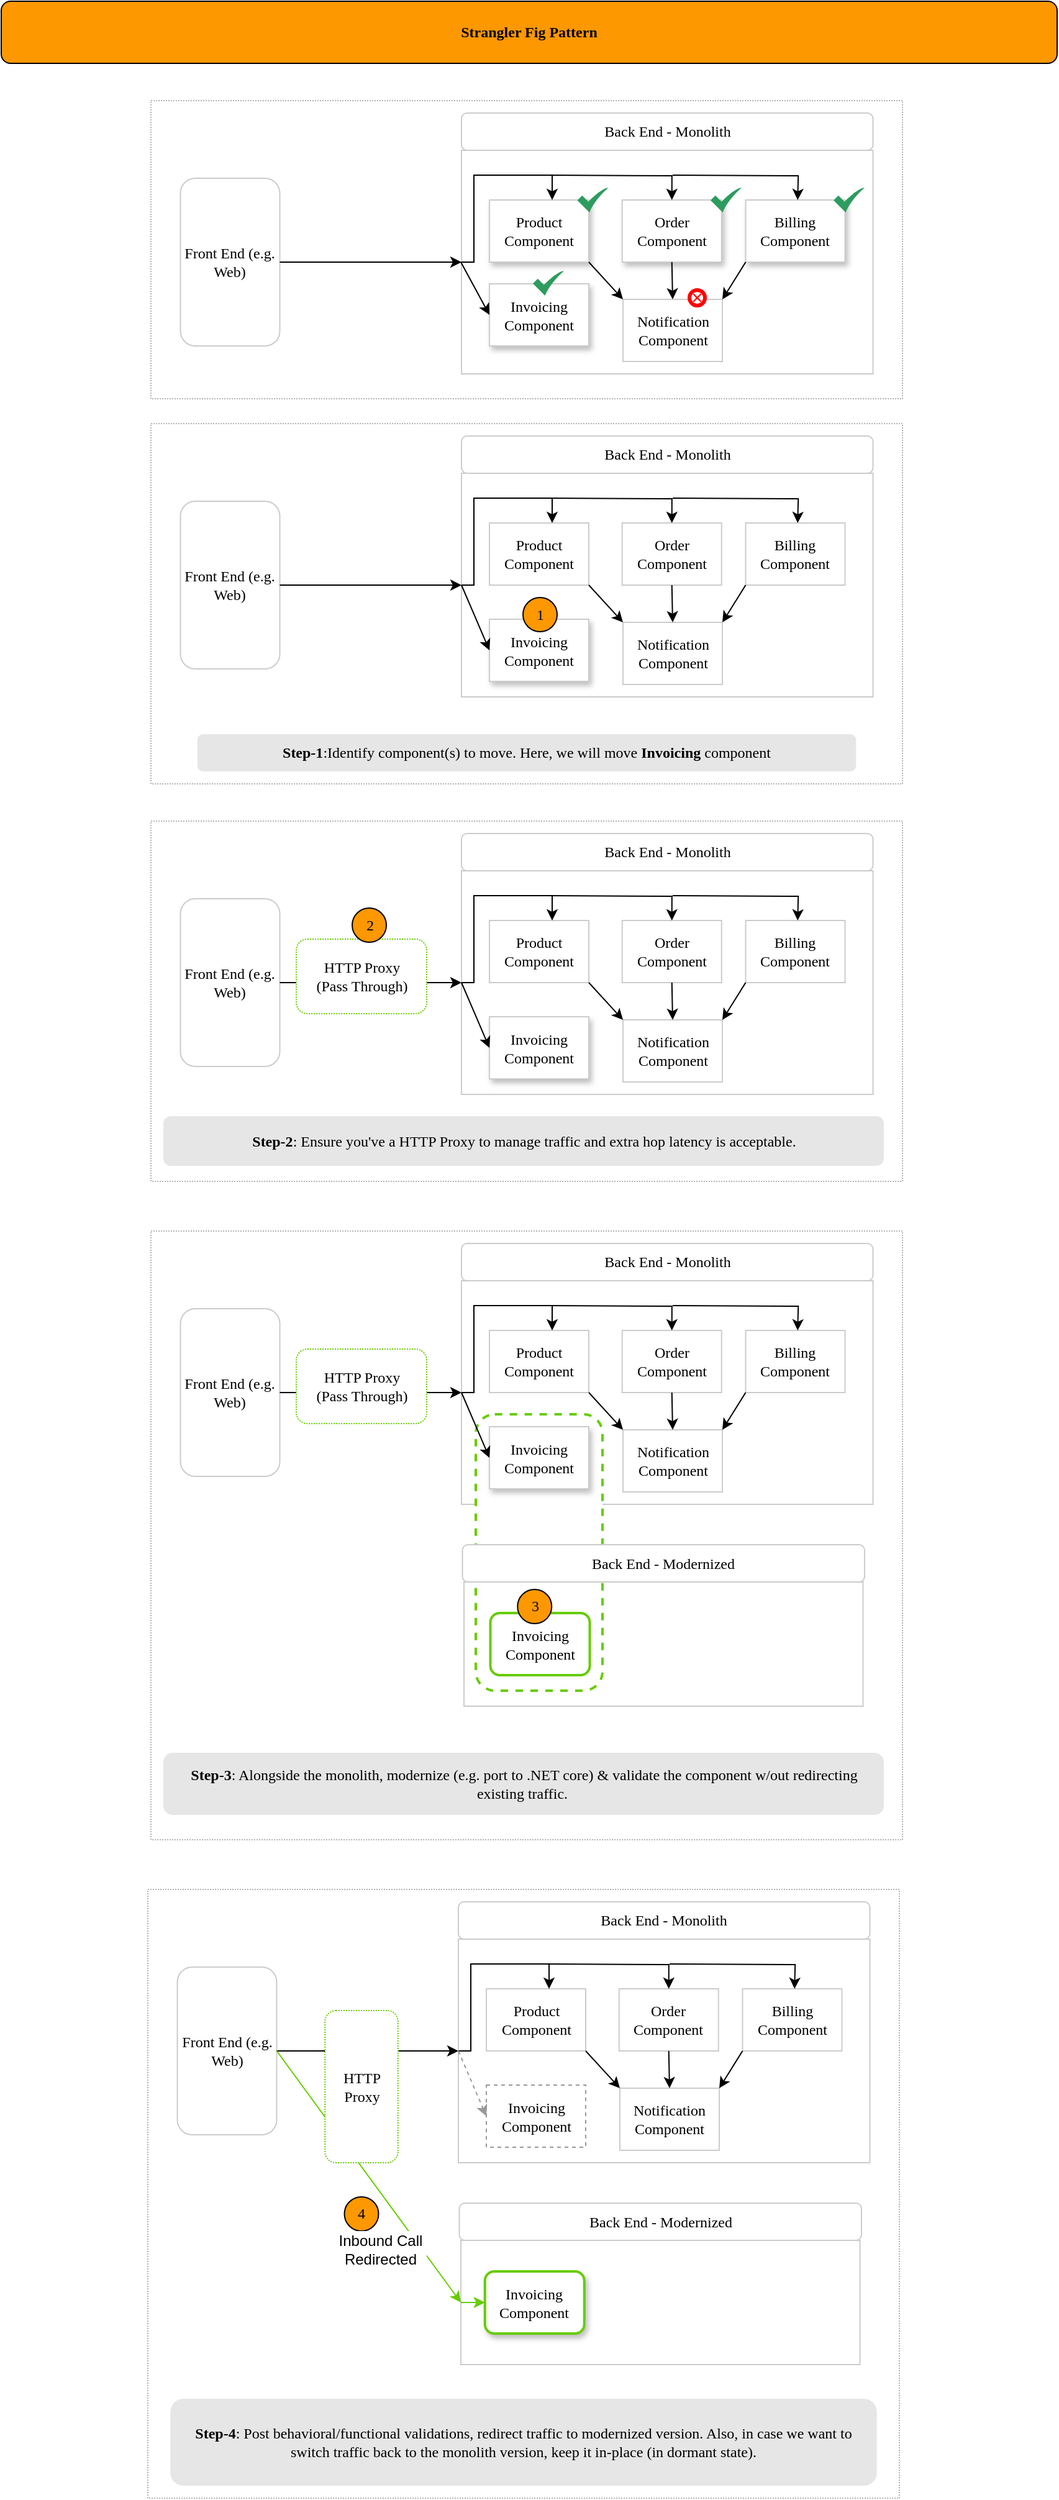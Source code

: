 <mxfile version="19.0.3" type="device" pages="2"><diagram id="A56E2FRzg1J_WpSR-TdX" name="Strangler Fig"><mxGraphModel dx="1953" dy="1295" grid="1" gridSize="10" guides="1" tooltips="1" connect="1" arrows="1" fold="1" page="1" pageScale="1" pageWidth="850" pageHeight="1100" math="0" shadow="0"><root><mxCell id="0"/><mxCell id="1" parent="0"/><mxCell id="nzpVo-MvLn8j6ytBCN_E-16" value="" style="rounded=0;whiteSpace=wrap;html=1;strokeColor=#B3B3B3;fillColor=default;strokeWidth=1;dashed=1;dashPattern=1 1;shadow=0;fontFamily=Verdana;" parent="1" vertex="1"><mxGeometry x="120.5" y="340" width="605" height="290" as="geometry"/></mxCell><mxCell id="nzpVo-MvLn8j6ytBCN_E-5" value="" style="rounded=0;whiteSpace=wrap;html=1;strokeColor=#CCCCCC;fontFamily=Verdana;" parent="1" vertex="1"><mxGeometry x="370.5" y="380" width="331.25" height="180" as="geometry"/></mxCell><mxCell id="nzpVo-MvLn8j6ytBCN_E-1" value="Strangler Fig Pattern" style="rounded=1;whiteSpace=wrap;html=1;fontStyle=1;fillColor=#FE9800;fontFamily=Verdana;" parent="1" vertex="1"><mxGeometry width="850" height="50" as="geometry"/></mxCell><mxCell id="nzpVo-MvLn8j6ytBCN_E-4" value="Front End (e.g. Web)" style="text;html=1;strokeColor=#CCCCCC;fillColor=default;align=center;verticalAlign=middle;whiteSpace=wrap;rounded=1;shadow=0;fontFamily=Verdana;" parent="1" vertex="1"><mxGeometry x="144.25" y="402.5" width="80" height="135" as="geometry"/></mxCell><mxCell id="nzpVo-MvLn8j6ytBCN_E-6" value="Back End - Monolith" style="text;html=1;strokeColor=#CCCCCC;fillColor=default;align=center;verticalAlign=middle;whiteSpace=wrap;rounded=1;shadow=0;fontFamily=Verdana;" parent="1" vertex="1"><mxGeometry x="370.5" y="350" width="331.25" height="30" as="geometry"/></mxCell><mxCell id="nzpVo-MvLn8j6ytBCN_E-9" value="Product Component" style="rounded=0;whiteSpace=wrap;html=1;strokeColor=#CCCCCC;fillColor=default;shadow=0;fontFamily=Verdana;" parent="1" vertex="1"><mxGeometry x="393" y="420" width="80" height="50" as="geometry"/></mxCell><mxCell id="nzpVo-MvLn8j6ytBCN_E-10" value="Order Component" style="rounded=0;whiteSpace=wrap;html=1;strokeColor=#CCCCCC;fillColor=default;fontFamily=Verdana;" parent="1" vertex="1"><mxGeometry x="499.87" y="420" width="80" height="50" as="geometry"/></mxCell><mxCell id="nzpVo-MvLn8j6ytBCN_E-11" value="Billing Component" style="rounded=0;whiteSpace=wrap;html=1;strokeColor=#CCCCCC;fillColor=default;fontFamily=Verdana;" parent="1" vertex="1"><mxGeometry x="599.25" y="420" width="80" height="50" as="geometry"/></mxCell><mxCell id="nzpVo-MvLn8j6ytBCN_E-12" value="Notification Component" style="rounded=0;whiteSpace=wrap;html=1;strokeColor=#CCCCCC;fillColor=default;fontFamily=Verdana;" parent="1" vertex="1"><mxGeometry x="500.5" y="500" width="80" height="50" as="geometry"/></mxCell><mxCell id="nzpVo-MvLn8j6ytBCN_E-13" value="" style="endArrow=classic;html=1;rounded=0;exitX=1;exitY=1;exitDx=0;exitDy=0;entryX=0;entryY=0;entryDx=0;entryDy=0;fontFamily=Verdana;" parent="1" source="nzpVo-MvLn8j6ytBCN_E-9" target="nzpVo-MvLn8j6ytBCN_E-12" edge="1"><mxGeometry width="50" height="50" relative="1" as="geometry"><mxPoint x="421.75" y="520" as="sourcePoint"/><mxPoint x="471.75" y="470" as="targetPoint"/></mxGeometry></mxCell><mxCell id="nzpVo-MvLn8j6ytBCN_E-14" value="" style="endArrow=classic;html=1;rounded=0;exitX=0.5;exitY=1;exitDx=0;exitDy=0;entryX=0.5;entryY=0;entryDx=0;entryDy=0;fontFamily=Verdana;" parent="1" source="nzpVo-MvLn8j6ytBCN_E-10" target="nzpVo-MvLn8j6ytBCN_E-12" edge="1"><mxGeometry width="50" height="50" relative="1" as="geometry"><mxPoint x="451.75" y="470" as="sourcePoint"/><mxPoint x="511.75" y="515" as="targetPoint"/></mxGeometry></mxCell><mxCell id="nzpVo-MvLn8j6ytBCN_E-15" value="" style="endArrow=classic;html=1;rounded=0;exitX=0;exitY=1;exitDx=0;exitDy=0;entryX=1;entryY=0;entryDx=0;entryDy=0;fontFamily=Verdana;" parent="1" source="nzpVo-MvLn8j6ytBCN_E-11" target="nzpVo-MvLn8j6ytBCN_E-12" edge="1"><mxGeometry width="50" height="50" relative="1" as="geometry"><mxPoint x="451.75" y="470" as="sourcePoint"/><mxPoint x="511.75" y="515" as="targetPoint"/></mxGeometry></mxCell><mxCell id="nzpVo-MvLn8j6ytBCN_E-19" value="" style="endArrow=classic;html=1;rounded=0;entryX=0;entryY=0.5;entryDx=0;entryDy=0;exitX=1;exitY=0.5;exitDx=0;exitDy=0;fontFamily=Verdana;" parent="1" source="nzpVo-MvLn8j6ytBCN_E-4" target="nzpVo-MvLn8j6ytBCN_E-5" edge="1"><mxGeometry width="50" height="50" relative="1" as="geometry"><mxPoint x="281.75" y="420" as="sourcePoint"/><mxPoint x="504.25" y="475" as="targetPoint"/></mxGeometry></mxCell><mxCell id="nzpVo-MvLn8j6ytBCN_E-170" value="&lt;b&gt;Step-1&lt;/b&gt;:Identify component(s) to move. Here, we will move &lt;b&gt;Invoicing&lt;/b&gt; component" style="text;html=1;strokeColor=none;fillColor=#E6E6E6;align=center;verticalAlign=middle;whiteSpace=wrap;rounded=1;shadow=0;perimeterSpacing=0;spacing=7;fontFamily=Verdana;" parent="1" vertex="1"><mxGeometry x="157.88" y="590" width="530.25" height="30" as="geometry"/></mxCell><mxCell id="AXcPh4XSMhxacgKZrw9_-1" value="" style="endArrow=classic;html=1;rounded=0;exitX=0;exitY=0.5;exitDx=0;exitDy=0;fontFamily=Verdana;edgeStyle=orthogonalEdgeStyle;" edge="1" parent="1" source="nzpVo-MvLn8j6ytBCN_E-5" target="nzpVo-MvLn8j6ytBCN_E-9"><mxGeometry width="50" height="50" relative="1" as="geometry"><mxPoint x="234.25" y="485" as="sourcePoint"/><mxPoint x="391.75" y="485" as="targetPoint"/><Array as="points"><mxPoint x="380.5" y="470"/><mxPoint x="380.5" y="400"/><mxPoint x="443.5" y="400"/></Array></mxGeometry></mxCell><mxCell id="AXcPh4XSMhxacgKZrw9_-2" value="" style="endArrow=classic;html=1;rounded=0;entryX=0.5;entryY=0;entryDx=0;entryDy=0;fontFamily=Verdana;edgeStyle=orthogonalEdgeStyle;" edge="1" parent="1" target="nzpVo-MvLn8j6ytBCN_E-10"><mxGeometry width="50" height="50" relative="1" as="geometry"><mxPoint x="440.5" y="400" as="sourcePoint"/><mxPoint x="453" y="430" as="targetPoint"/></mxGeometry></mxCell><mxCell id="AXcPh4XSMhxacgKZrw9_-3" value="" style="endArrow=classic;html=1;rounded=0;entryX=0.5;entryY=0;entryDx=0;entryDy=0;fontFamily=Verdana;edgeStyle=orthogonalEdgeStyle;" edge="1" parent="1"><mxGeometry width="50" height="50" relative="1" as="geometry"><mxPoint x="540.5" y="400" as="sourcePoint"/><mxPoint x="641.12" y="420" as="targetPoint"/></mxGeometry></mxCell><mxCell id="AXcPh4XSMhxacgKZrw9_-4" value="" style="rounded=0;whiteSpace=wrap;html=1;strokeColor=#B3B3B3;fillColor=default;strokeWidth=1;dashed=1;dashPattern=1 1;shadow=0;fontFamily=Verdana;" vertex="1" parent="1"><mxGeometry x="120.5" y="80" width="605" height="240" as="geometry"/></mxCell><mxCell id="AXcPh4XSMhxacgKZrw9_-5" value="" style="rounded=0;whiteSpace=wrap;html=1;strokeColor=#CCCCCC;fontFamily=Verdana;" vertex="1" parent="1"><mxGeometry x="370.5" y="120" width="331.25" height="180" as="geometry"/></mxCell><mxCell id="AXcPh4XSMhxacgKZrw9_-6" value="Front End (e.g. Web)" style="text;html=1;strokeColor=#CCCCCC;fillColor=default;align=center;verticalAlign=middle;whiteSpace=wrap;rounded=1;shadow=0;fontFamily=Verdana;" vertex="1" parent="1"><mxGeometry x="144.25" y="142.5" width="80" height="135" as="geometry"/></mxCell><mxCell id="AXcPh4XSMhxacgKZrw9_-7" value="Back End - Monolith" style="text;html=1;strokeColor=#CCCCCC;fillColor=default;align=center;verticalAlign=middle;whiteSpace=wrap;rounded=1;shadow=0;fontFamily=Verdana;" vertex="1" parent="1"><mxGeometry x="370.5" y="90" width="331.25" height="30" as="geometry"/></mxCell><mxCell id="AXcPh4XSMhxacgKZrw9_-8" value="Product Component" style="rounded=0;whiteSpace=wrap;html=1;strokeColor=#CCCCCC;fillColor=default;shadow=1;fontFamily=Verdana;" vertex="1" parent="1"><mxGeometry x="393" y="160" width="80" height="50" as="geometry"/></mxCell><mxCell id="AXcPh4XSMhxacgKZrw9_-9" value="Order Component" style="rounded=0;whiteSpace=wrap;html=1;strokeColor=#CCCCCC;fillColor=default;fontFamily=Verdana;shadow=1;" vertex="1" parent="1"><mxGeometry x="499.87" y="160" width="80" height="50" as="geometry"/></mxCell><mxCell id="AXcPh4XSMhxacgKZrw9_-10" value="Billing Component" style="rounded=0;whiteSpace=wrap;html=1;strokeColor=#CCCCCC;fillColor=default;fontFamily=Verdana;shadow=1;" vertex="1" parent="1"><mxGeometry x="599.25" y="160" width="80" height="50" as="geometry"/></mxCell><mxCell id="AXcPh4XSMhxacgKZrw9_-11" value="Notification Component" style="rounded=0;whiteSpace=wrap;html=1;strokeColor=#CCCCCC;fillColor=default;fontFamily=Verdana;" vertex="1" parent="1"><mxGeometry x="500.5" y="240" width="80" height="50" as="geometry"/></mxCell><mxCell id="AXcPh4XSMhxacgKZrw9_-12" value="" style="endArrow=classic;html=1;rounded=0;exitX=1;exitY=1;exitDx=0;exitDy=0;entryX=0;entryY=0;entryDx=0;entryDy=0;fontFamily=Verdana;" edge="1" parent="1" source="AXcPh4XSMhxacgKZrw9_-8" target="AXcPh4XSMhxacgKZrw9_-11"><mxGeometry width="50" height="50" relative="1" as="geometry"><mxPoint x="421.75" y="260" as="sourcePoint"/><mxPoint x="471.75" y="210" as="targetPoint"/></mxGeometry></mxCell><mxCell id="AXcPh4XSMhxacgKZrw9_-13" value="" style="endArrow=classic;html=1;rounded=0;exitX=0.5;exitY=1;exitDx=0;exitDy=0;entryX=0.5;entryY=0;entryDx=0;entryDy=0;fontFamily=Verdana;" edge="1" parent="1" source="AXcPh4XSMhxacgKZrw9_-9" target="AXcPh4XSMhxacgKZrw9_-11"><mxGeometry width="50" height="50" relative="1" as="geometry"><mxPoint x="451.75" y="210" as="sourcePoint"/><mxPoint x="511.75" y="255" as="targetPoint"/></mxGeometry></mxCell><mxCell id="AXcPh4XSMhxacgKZrw9_-14" value="" style="endArrow=classic;html=1;rounded=0;exitX=0;exitY=1;exitDx=0;exitDy=0;entryX=1;entryY=0;entryDx=0;entryDy=0;fontFamily=Verdana;" edge="1" parent="1" source="AXcPh4XSMhxacgKZrw9_-10" target="AXcPh4XSMhxacgKZrw9_-11"><mxGeometry width="50" height="50" relative="1" as="geometry"><mxPoint x="451.75" y="210" as="sourcePoint"/><mxPoint x="511.75" y="255" as="targetPoint"/></mxGeometry></mxCell><mxCell id="AXcPh4XSMhxacgKZrw9_-15" value="" style="endArrow=classic;html=1;rounded=0;entryX=0;entryY=0.5;entryDx=0;entryDy=0;exitX=1;exitY=0.5;exitDx=0;exitDy=0;fontFamily=Verdana;" edge="1" parent="1" source="AXcPh4XSMhxacgKZrw9_-6" target="AXcPh4XSMhxacgKZrw9_-5"><mxGeometry width="50" height="50" relative="1" as="geometry"><mxPoint x="281.75" y="160" as="sourcePoint"/><mxPoint x="504.25" y="215" as="targetPoint"/></mxGeometry></mxCell><mxCell id="AXcPh4XSMhxacgKZrw9_-17" value="" style="endArrow=classic;html=1;rounded=0;exitX=0;exitY=0.5;exitDx=0;exitDy=0;fontFamily=Verdana;edgeStyle=orthogonalEdgeStyle;" edge="1" parent="1" source="AXcPh4XSMhxacgKZrw9_-5" target="AXcPh4XSMhxacgKZrw9_-8"><mxGeometry width="50" height="50" relative="1" as="geometry"><mxPoint x="234.25" y="225" as="sourcePoint"/><mxPoint x="391.75" y="225" as="targetPoint"/><Array as="points"><mxPoint x="380.5" y="210"/><mxPoint x="380.5" y="140"/><mxPoint x="443.5" y="140"/></Array></mxGeometry></mxCell><mxCell id="AXcPh4XSMhxacgKZrw9_-18" value="" style="endArrow=classic;html=1;rounded=0;entryX=0.5;entryY=0;entryDx=0;entryDy=0;fontFamily=Verdana;edgeStyle=orthogonalEdgeStyle;" edge="1" parent="1" target="AXcPh4XSMhxacgKZrw9_-9"><mxGeometry width="50" height="50" relative="1" as="geometry"><mxPoint x="440.5" y="140" as="sourcePoint"/><mxPoint x="453" y="170" as="targetPoint"/></mxGeometry></mxCell><mxCell id="AXcPh4XSMhxacgKZrw9_-19" value="" style="endArrow=classic;html=1;rounded=0;entryX=0.5;entryY=0;entryDx=0;entryDy=0;fontFamily=Verdana;edgeStyle=orthogonalEdgeStyle;" edge="1" parent="1"><mxGeometry width="50" height="50" relative="1" as="geometry"><mxPoint x="540.5" y="140" as="sourcePoint"/><mxPoint x="641.12" y="160" as="targetPoint"/></mxGeometry></mxCell><mxCell id="AXcPh4XSMhxacgKZrw9_-20" value="Invoicing Component" style="rounded=0;whiteSpace=wrap;html=1;strokeColor=#CCCCCC;fillColor=default;shadow=1;fontFamily=Verdana;" vertex="1" parent="1"><mxGeometry x="393" y="227.5" width="80" height="50" as="geometry"/></mxCell><mxCell id="AXcPh4XSMhxacgKZrw9_-21" value="" style="endArrow=classic;html=1;rounded=0;fontFamily=Verdana;entryX=0;entryY=0.5;entryDx=0;entryDy=0;" edge="1" parent="1" target="AXcPh4XSMhxacgKZrw9_-20"><mxGeometry width="50" height="50" relative="1" as="geometry"><mxPoint x="370" y="210" as="sourcePoint"/><mxPoint x="453.5" y="170" as="targetPoint"/></mxGeometry></mxCell><mxCell id="AXcPh4XSMhxacgKZrw9_-22" value="" style="sketch=0;html=1;aspect=fixed;strokeColor=none;shadow=0;align=center;verticalAlign=top;fillColor=#2D9C5E;shape=mxgraph.gcp2.check;fontColor=#97D077;" vertex="1" parent="1"><mxGeometry x="571" y="150" width="25" height="20" as="geometry"/></mxCell><mxCell id="AXcPh4XSMhxacgKZrw9_-23" value="" style="sketch=0;html=1;aspect=fixed;strokeColor=none;shadow=0;align=center;verticalAlign=top;fillColor=#2D9C5E;shape=mxgraph.gcp2.check;fontColor=#97D077;" vertex="1" parent="1"><mxGeometry x="463.75" y="150" width="25" height="20" as="geometry"/></mxCell><mxCell id="AXcPh4XSMhxacgKZrw9_-24" value="" style="sketch=0;html=1;aspect=fixed;strokeColor=none;shadow=0;align=center;verticalAlign=top;fillColor=#2D9C5E;shape=mxgraph.gcp2.check;fontColor=#97D077;" vertex="1" parent="1"><mxGeometry x="670" y="150" width="25" height="20" as="geometry"/></mxCell><mxCell id="AXcPh4XSMhxacgKZrw9_-25" value="" style="sketch=0;html=1;aspect=fixed;strokeColor=none;shadow=0;align=center;verticalAlign=top;fillColor=#2D9C5E;shape=mxgraph.gcp2.check;fontColor=#97D077;" vertex="1" parent="1"><mxGeometry x="428" y="217" width="25" height="20" as="geometry"/></mxCell><mxCell id="AXcPh4XSMhxacgKZrw9_-26" value="" style="points=[[0.145,0.145,0],[0.5,0,0],[0.855,0.145,0],[1,0.5,0],[0.855,0.855,0],[0.5,1,0],[0.145,0.855,0],[0,0.5,0]];shape=mxgraph.bpmn.event;html=1;verticalLabelPosition=bottom;labelBackgroundColor=#ffffff;verticalAlign=top;align=center;perimeter=ellipsePerimeter;outlineConnect=0;aspect=fixed;outline=end;symbol=cancel;shadow=0;fontColor=#97D077;fillColor=default;strokeColor=#FF0000;" vertex="1" parent="1"><mxGeometry x="554" y="232.5" width="12.5" height="12.5" as="geometry"/></mxCell><mxCell id="AXcPh4XSMhxacgKZrw9_-29" value="Invoicing Component" style="rounded=0;whiteSpace=wrap;html=1;strokeColor=#CCCCCC;fillColor=default;shadow=1;fontFamily=Verdana;" vertex="1" parent="1"><mxGeometry x="393" y="497.5" width="80" height="50" as="geometry"/></mxCell><mxCell id="AXcPh4XSMhxacgKZrw9_-30" value="" style="endArrow=classic;html=1;rounded=0;fontFamily=Verdana;entryX=0;entryY=0.5;entryDx=0;entryDy=0;exitX=0;exitY=0.5;exitDx=0;exitDy=0;" edge="1" parent="1" target="AXcPh4XSMhxacgKZrw9_-29" source="nzpVo-MvLn8j6ytBCN_E-5"><mxGeometry width="50" height="50" relative="1" as="geometry"><mxPoint x="370.5" y="480" as="sourcePoint"/><mxPoint x="454" y="440" as="targetPoint"/></mxGeometry></mxCell><mxCell id="AXcPh4XSMhxacgKZrw9_-33" value="" style="rounded=0;whiteSpace=wrap;html=1;strokeColor=#B3B3B3;fillColor=default;strokeWidth=1;dashed=1;dashPattern=1 1;shadow=0;fontFamily=Verdana;" vertex="1" parent="1"><mxGeometry x="120.5" y="660" width="605" height="290" as="geometry"/></mxCell><mxCell id="AXcPh4XSMhxacgKZrw9_-34" value="" style="rounded=0;whiteSpace=wrap;html=1;strokeColor=#CCCCCC;fontFamily=Verdana;" vertex="1" parent="1"><mxGeometry x="370.5" y="700" width="331.25" height="180" as="geometry"/></mxCell><mxCell id="AXcPh4XSMhxacgKZrw9_-35" value="Front End (e.g. Web)" style="text;html=1;strokeColor=#CCCCCC;fillColor=default;align=center;verticalAlign=middle;whiteSpace=wrap;rounded=1;shadow=0;fontFamily=Verdana;" vertex="1" parent="1"><mxGeometry x="144.25" y="722.5" width="80" height="135" as="geometry"/></mxCell><mxCell id="AXcPh4XSMhxacgKZrw9_-36" value="Back End - Monolith" style="text;html=1;strokeColor=#CCCCCC;fillColor=default;align=center;verticalAlign=middle;whiteSpace=wrap;rounded=1;shadow=0;fontFamily=Verdana;" vertex="1" parent="1"><mxGeometry x="370.5" y="670" width="331.25" height="30" as="geometry"/></mxCell><mxCell id="AXcPh4XSMhxacgKZrw9_-37" value="Product Component" style="rounded=0;whiteSpace=wrap;html=1;strokeColor=#CCCCCC;fillColor=default;shadow=0;fontFamily=Verdana;" vertex="1" parent="1"><mxGeometry x="393" y="740" width="80" height="50" as="geometry"/></mxCell><mxCell id="AXcPh4XSMhxacgKZrw9_-38" value="Order Component" style="rounded=0;whiteSpace=wrap;html=1;strokeColor=#CCCCCC;fillColor=default;fontFamily=Verdana;" vertex="1" parent="1"><mxGeometry x="499.87" y="740" width="80" height="50" as="geometry"/></mxCell><mxCell id="AXcPh4XSMhxacgKZrw9_-39" value="Billing Component" style="rounded=0;whiteSpace=wrap;html=1;strokeColor=#CCCCCC;fillColor=default;fontFamily=Verdana;" vertex="1" parent="1"><mxGeometry x="599.25" y="740" width="80" height="50" as="geometry"/></mxCell><mxCell id="AXcPh4XSMhxacgKZrw9_-40" value="Notification Component" style="rounded=0;whiteSpace=wrap;html=1;strokeColor=#CCCCCC;fillColor=default;fontFamily=Verdana;" vertex="1" parent="1"><mxGeometry x="500.5" y="820" width="80" height="50" as="geometry"/></mxCell><mxCell id="AXcPh4XSMhxacgKZrw9_-41" value="" style="endArrow=classic;html=1;rounded=0;exitX=1;exitY=1;exitDx=0;exitDy=0;entryX=0;entryY=0;entryDx=0;entryDy=0;fontFamily=Verdana;" edge="1" parent="1" source="AXcPh4XSMhxacgKZrw9_-37" target="AXcPh4XSMhxacgKZrw9_-40"><mxGeometry width="50" height="50" relative="1" as="geometry"><mxPoint x="421.75" y="840" as="sourcePoint"/><mxPoint x="471.75" y="790" as="targetPoint"/></mxGeometry></mxCell><mxCell id="AXcPh4XSMhxacgKZrw9_-42" value="" style="endArrow=classic;html=1;rounded=0;exitX=0.5;exitY=1;exitDx=0;exitDy=0;entryX=0.5;entryY=0;entryDx=0;entryDy=0;fontFamily=Verdana;" edge="1" parent="1" source="AXcPh4XSMhxacgKZrw9_-38" target="AXcPh4XSMhxacgKZrw9_-40"><mxGeometry width="50" height="50" relative="1" as="geometry"><mxPoint x="451.75" y="790" as="sourcePoint"/><mxPoint x="511.75" y="835" as="targetPoint"/></mxGeometry></mxCell><mxCell id="AXcPh4XSMhxacgKZrw9_-43" value="" style="endArrow=classic;html=1;rounded=0;exitX=0;exitY=1;exitDx=0;exitDy=0;entryX=1;entryY=0;entryDx=0;entryDy=0;fontFamily=Verdana;" edge="1" parent="1" source="AXcPh4XSMhxacgKZrw9_-39" target="AXcPh4XSMhxacgKZrw9_-40"><mxGeometry width="50" height="50" relative="1" as="geometry"><mxPoint x="451.75" y="790" as="sourcePoint"/><mxPoint x="511.75" y="835" as="targetPoint"/></mxGeometry></mxCell><mxCell id="AXcPh4XSMhxacgKZrw9_-44" value="" style="endArrow=classic;html=1;rounded=0;entryX=0;entryY=0.5;entryDx=0;entryDy=0;exitX=1;exitY=0.5;exitDx=0;exitDy=0;fontFamily=Verdana;" edge="1" parent="1" source="AXcPh4XSMhxacgKZrw9_-35" target="AXcPh4XSMhxacgKZrw9_-34"><mxGeometry width="50" height="50" relative="1" as="geometry"><mxPoint x="281.75" y="740" as="sourcePoint"/><mxPoint x="504.25" y="795" as="targetPoint"/></mxGeometry></mxCell><mxCell id="AXcPh4XSMhxacgKZrw9_-46" value="" style="endArrow=classic;html=1;rounded=0;exitX=0;exitY=0.5;exitDx=0;exitDy=0;fontFamily=Verdana;edgeStyle=orthogonalEdgeStyle;" edge="1" parent="1" source="AXcPh4XSMhxacgKZrw9_-34" target="AXcPh4XSMhxacgKZrw9_-37"><mxGeometry width="50" height="50" relative="1" as="geometry"><mxPoint x="234.25" y="805" as="sourcePoint"/><mxPoint x="391.75" y="805" as="targetPoint"/><Array as="points"><mxPoint x="380.5" y="790"/><mxPoint x="380.5" y="720"/><mxPoint x="443.5" y="720"/></Array></mxGeometry></mxCell><mxCell id="AXcPh4XSMhxacgKZrw9_-47" value="" style="endArrow=classic;html=1;rounded=0;entryX=0.5;entryY=0;entryDx=0;entryDy=0;fontFamily=Verdana;edgeStyle=orthogonalEdgeStyle;" edge="1" parent="1" target="AXcPh4XSMhxacgKZrw9_-38"><mxGeometry width="50" height="50" relative="1" as="geometry"><mxPoint x="440.5" y="720" as="sourcePoint"/><mxPoint x="453" y="750" as="targetPoint"/></mxGeometry></mxCell><mxCell id="AXcPh4XSMhxacgKZrw9_-48" value="" style="endArrow=classic;html=1;rounded=0;entryX=0.5;entryY=0;entryDx=0;entryDy=0;fontFamily=Verdana;edgeStyle=orthogonalEdgeStyle;" edge="1" parent="1"><mxGeometry width="50" height="50" relative="1" as="geometry"><mxPoint x="540.5" y="720" as="sourcePoint"/><mxPoint x="641.12" y="740" as="targetPoint"/></mxGeometry></mxCell><mxCell id="AXcPh4XSMhxacgKZrw9_-49" value="Invoicing Component" style="rounded=0;whiteSpace=wrap;html=1;strokeColor=#CCCCCC;fillColor=default;shadow=1;fontFamily=Verdana;" vertex="1" parent="1"><mxGeometry x="393" y="817.5" width="80" height="50" as="geometry"/></mxCell><mxCell id="AXcPh4XSMhxacgKZrw9_-50" value="" style="endArrow=classic;html=1;rounded=0;fontFamily=Verdana;entryX=0;entryY=0.5;entryDx=0;entryDy=0;exitX=0;exitY=0.5;exitDx=0;exitDy=0;" edge="1" parent="1" source="AXcPh4XSMhxacgKZrw9_-34" target="AXcPh4XSMhxacgKZrw9_-49"><mxGeometry width="50" height="50" relative="1" as="geometry"><mxPoint x="370.5" y="800" as="sourcePoint"/><mxPoint x="454" y="760" as="targetPoint"/></mxGeometry></mxCell><mxCell id="AXcPh4XSMhxacgKZrw9_-51" value="HTTP Proxy&lt;br&gt;(Pass Through)" style="rounded=1;whiteSpace=wrap;html=1;shadow=0;dashed=1;strokeColor=#66CC00;strokeWidth=1;fillColor=default;rotation=0;dashPattern=1 1;fontFamily=Verdana;" vertex="1" parent="1"><mxGeometry x="237.5" y="755" width="105" height="60" as="geometry"/></mxCell><mxCell id="AXcPh4XSMhxacgKZrw9_-52" value="2" style="ellipse;whiteSpace=wrap;html=1;aspect=fixed;fillColor=#FE9800;fontFamily=Verdana;" vertex="1" parent="1"><mxGeometry x="282.51" y="730" width="27.5" height="27.5" as="geometry"/></mxCell><mxCell id="AXcPh4XSMhxacgKZrw9_-53" value="&lt;b&gt;Step-2&lt;/b&gt;: Ensure you've a HTTP Proxy to manage traffic and extra hop latency is acceptable." style="text;html=1;strokeColor=none;fillColor=#E6E6E6;align=center;verticalAlign=middle;whiteSpace=wrap;rounded=1;shadow=0;perimeterSpacing=0;spacing=7;fontFamily=Verdana;" vertex="1" parent="1"><mxGeometry x="130.5" y="897.5" width="580" height="40" as="geometry"/></mxCell><mxCell id="AXcPh4XSMhxacgKZrw9_-54" value="" style="rounded=0;whiteSpace=wrap;html=1;strokeColor=#B3B3B3;fillColor=default;strokeWidth=1;dashed=1;dashPattern=1 1;shadow=0;fontFamily=Verdana;" vertex="1" parent="1"><mxGeometry x="120.5" y="990" width="605" height="490" as="geometry"/></mxCell><mxCell id="AXcPh4XSMhxacgKZrw9_-55" value="" style="rounded=0;whiteSpace=wrap;html=1;strokeColor=#CCCCCC;fontFamily=Verdana;" vertex="1" parent="1"><mxGeometry x="370.5" y="1030" width="331.25" height="180" as="geometry"/></mxCell><mxCell id="AXcPh4XSMhxacgKZrw9_-56" value="Front End (e.g. Web)" style="text;html=1;strokeColor=#CCCCCC;fillColor=default;align=center;verticalAlign=middle;whiteSpace=wrap;rounded=1;shadow=0;fontFamily=Verdana;" vertex="1" parent="1"><mxGeometry x="144.25" y="1052.5" width="80" height="135" as="geometry"/></mxCell><mxCell id="AXcPh4XSMhxacgKZrw9_-57" value="Back End - Monolith" style="text;html=1;strokeColor=#CCCCCC;fillColor=default;align=center;verticalAlign=middle;whiteSpace=wrap;rounded=1;shadow=0;fontFamily=Verdana;" vertex="1" parent="1"><mxGeometry x="370.5" y="1000" width="331.25" height="30" as="geometry"/></mxCell><mxCell id="AXcPh4XSMhxacgKZrw9_-58" value="Product Component" style="rounded=0;whiteSpace=wrap;html=1;strokeColor=#CCCCCC;fillColor=default;shadow=0;fontFamily=Verdana;" vertex="1" parent="1"><mxGeometry x="393" y="1070" width="80" height="50" as="geometry"/></mxCell><mxCell id="AXcPh4XSMhxacgKZrw9_-59" value="Order Component" style="rounded=0;whiteSpace=wrap;html=1;strokeColor=#CCCCCC;fillColor=default;fontFamily=Verdana;" vertex="1" parent="1"><mxGeometry x="499.87" y="1070" width="80" height="50" as="geometry"/></mxCell><mxCell id="AXcPh4XSMhxacgKZrw9_-60" value="Billing Component" style="rounded=0;whiteSpace=wrap;html=1;strokeColor=#CCCCCC;fillColor=default;fontFamily=Verdana;" vertex="1" parent="1"><mxGeometry x="599.25" y="1070" width="80" height="50" as="geometry"/></mxCell><mxCell id="AXcPh4XSMhxacgKZrw9_-61" value="Notification Component" style="rounded=0;whiteSpace=wrap;html=1;strokeColor=#CCCCCC;fillColor=default;fontFamily=Verdana;" vertex="1" parent="1"><mxGeometry x="500.5" y="1150" width="80" height="50" as="geometry"/></mxCell><mxCell id="AXcPh4XSMhxacgKZrw9_-62" value="" style="endArrow=classic;html=1;rounded=0;exitX=1;exitY=1;exitDx=0;exitDy=0;entryX=0;entryY=0;entryDx=0;entryDy=0;fontFamily=Verdana;" edge="1" parent="1" source="AXcPh4XSMhxacgKZrw9_-58" target="AXcPh4XSMhxacgKZrw9_-61"><mxGeometry width="50" height="50" relative="1" as="geometry"><mxPoint x="421.75" y="1170" as="sourcePoint"/><mxPoint x="471.75" y="1120" as="targetPoint"/></mxGeometry></mxCell><mxCell id="AXcPh4XSMhxacgKZrw9_-63" value="" style="endArrow=classic;html=1;rounded=0;exitX=0.5;exitY=1;exitDx=0;exitDy=0;entryX=0.5;entryY=0;entryDx=0;entryDy=0;fontFamily=Verdana;" edge="1" parent="1" source="AXcPh4XSMhxacgKZrw9_-59" target="AXcPh4XSMhxacgKZrw9_-61"><mxGeometry width="50" height="50" relative="1" as="geometry"><mxPoint x="451.75" y="1120" as="sourcePoint"/><mxPoint x="511.75" y="1165" as="targetPoint"/></mxGeometry></mxCell><mxCell id="AXcPh4XSMhxacgKZrw9_-64" value="" style="endArrow=classic;html=1;rounded=0;exitX=0;exitY=1;exitDx=0;exitDy=0;entryX=1;entryY=0;entryDx=0;entryDy=0;fontFamily=Verdana;" edge="1" parent="1" source="AXcPh4XSMhxacgKZrw9_-60" target="AXcPh4XSMhxacgKZrw9_-61"><mxGeometry width="50" height="50" relative="1" as="geometry"><mxPoint x="451.75" y="1120" as="sourcePoint"/><mxPoint x="511.75" y="1165" as="targetPoint"/></mxGeometry></mxCell><mxCell id="AXcPh4XSMhxacgKZrw9_-65" value="" style="endArrow=classic;html=1;rounded=0;entryX=0;entryY=0.5;entryDx=0;entryDy=0;exitX=1;exitY=0.5;exitDx=0;exitDy=0;fontFamily=Verdana;" edge="1" parent="1" source="AXcPh4XSMhxacgKZrw9_-56" target="AXcPh4XSMhxacgKZrw9_-55"><mxGeometry width="50" height="50" relative="1" as="geometry"><mxPoint x="281.75" y="1070" as="sourcePoint"/><mxPoint x="504.25" y="1125" as="targetPoint"/></mxGeometry></mxCell><mxCell id="AXcPh4XSMhxacgKZrw9_-66" value="" style="endArrow=classic;html=1;rounded=0;exitX=0;exitY=0.5;exitDx=0;exitDy=0;fontFamily=Verdana;edgeStyle=orthogonalEdgeStyle;" edge="1" parent="1" source="AXcPh4XSMhxacgKZrw9_-55" target="AXcPh4XSMhxacgKZrw9_-58"><mxGeometry width="50" height="50" relative="1" as="geometry"><mxPoint x="234.25" y="1135" as="sourcePoint"/><mxPoint x="391.75" y="1135" as="targetPoint"/><Array as="points"><mxPoint x="380.5" y="1120"/><mxPoint x="380.5" y="1050"/><mxPoint x="443.5" y="1050"/></Array></mxGeometry></mxCell><mxCell id="AXcPh4XSMhxacgKZrw9_-67" value="" style="endArrow=classic;html=1;rounded=0;entryX=0.5;entryY=0;entryDx=0;entryDy=0;fontFamily=Verdana;edgeStyle=orthogonalEdgeStyle;" edge="1" parent="1" target="AXcPh4XSMhxacgKZrw9_-59"><mxGeometry width="50" height="50" relative="1" as="geometry"><mxPoint x="440.5" y="1050" as="sourcePoint"/><mxPoint x="453" y="1080" as="targetPoint"/></mxGeometry></mxCell><mxCell id="AXcPh4XSMhxacgKZrw9_-68" value="" style="endArrow=classic;html=1;rounded=0;entryX=0.5;entryY=0;entryDx=0;entryDy=0;fontFamily=Verdana;edgeStyle=orthogonalEdgeStyle;" edge="1" parent="1"><mxGeometry width="50" height="50" relative="1" as="geometry"><mxPoint x="540.5" y="1050" as="sourcePoint"/><mxPoint x="641.12" y="1070" as="targetPoint"/></mxGeometry></mxCell><mxCell id="AXcPh4XSMhxacgKZrw9_-71" value="HTTP Proxy&lt;br&gt;(Pass Through)" style="rounded=1;whiteSpace=wrap;html=1;shadow=0;dashed=1;strokeColor=#66CC00;strokeWidth=1;fillColor=default;rotation=0;dashPattern=1 1;fontFamily=Verdana;" vertex="1" parent="1"><mxGeometry x="237.5" y="1085" width="105" height="60" as="geometry"/></mxCell><mxCell id="AXcPh4XSMhxacgKZrw9_-74" value="" style="rounded=0;whiteSpace=wrap;html=1;strokeColor=#CCCCCC;shadow=0;strokeWidth=1;fontFamily=Verdana;" vertex="1" parent="1"><mxGeometry x="372.5" y="1272.5" width="321.25" height="100" as="geometry"/></mxCell><mxCell id="AXcPh4XSMhxacgKZrw9_-75" value="" style="rounded=1;whiteSpace=wrap;html=1;shadow=0;dashed=1;strokeColor=#66CC00;strokeWidth=2;fillColor=default;rotation=0;fontFamily=Verdana;" vertex="1" parent="1"><mxGeometry x="382" y="1137.5" width="102" height="222.5" as="geometry"/></mxCell><mxCell id="AXcPh4XSMhxacgKZrw9_-76" value="Invoicing Component" style="rounded=1;whiteSpace=wrap;html=1;strokeColor=#66CC00;fillColor=default;shadow=0;strokeWidth=2;fontFamily=Verdana;" vertex="1" parent="1"><mxGeometry x="393.75" y="1297.5" width="80" height="50" as="geometry"/></mxCell><mxCell id="AXcPh4XSMhxacgKZrw9_-77" value="Back End - Modernized" style="text;html=1;strokeColor=#CCCCCC;fillColor=default;align=center;verticalAlign=middle;whiteSpace=wrap;rounded=1;shadow=0;strokeWidth=1;fontFamily=Verdana;" vertex="1" parent="1"><mxGeometry x="371.25" y="1242.5" width="323.75" height="30" as="geometry"/></mxCell><mxCell id="AXcPh4XSMhxacgKZrw9_-78" value="3" style="ellipse;whiteSpace=wrap;html=1;aspect=fixed;fillColor=#FE9800;fontFamily=Verdana;" vertex="1" parent="1"><mxGeometry x="415.62" y="1278.5" width="27.5" height="27.5" as="geometry"/></mxCell><mxCell id="AXcPh4XSMhxacgKZrw9_-69" value="Invoicing Component" style="rounded=0;whiteSpace=wrap;html=1;strokeColor=#CCCCCC;fillColor=default;shadow=1;fontFamily=Verdana;" vertex="1" parent="1"><mxGeometry x="393" y="1147.5" width="80" height="50" as="geometry"/></mxCell><mxCell id="AXcPh4XSMhxacgKZrw9_-70" value="" style="endArrow=classic;html=1;rounded=0;fontFamily=Verdana;entryX=0;entryY=0.5;entryDx=0;entryDy=0;exitX=0;exitY=0.5;exitDx=0;exitDy=0;" edge="1" parent="1" source="AXcPh4XSMhxacgKZrw9_-55" target="AXcPh4XSMhxacgKZrw9_-69"><mxGeometry width="50" height="50" relative="1" as="geometry"><mxPoint x="370.5" y="1130" as="sourcePoint"/><mxPoint x="454" y="1090" as="targetPoint"/></mxGeometry></mxCell><mxCell id="AXcPh4XSMhxacgKZrw9_-79" value="&lt;b&gt;Step-3&lt;/b&gt;: Alongside the monolith, modernize (e.g. port to .NET core) &amp;amp; validate the component w/out redirecting existing traffic.&amp;nbsp;" style="text;html=1;strokeColor=none;fillColor=#E6E6E6;align=center;verticalAlign=middle;whiteSpace=wrap;rounded=1;shadow=0;perimeterSpacing=0;spacing=7;fontFamily=Verdana;" vertex="1" parent="1"><mxGeometry x="130.5" y="1410" width="580" height="50" as="geometry"/></mxCell><mxCell id="AXcPh4XSMhxacgKZrw9_-80" value="" style="rounded=0;whiteSpace=wrap;html=1;strokeColor=#B3B3B3;fillColor=default;strokeWidth=1;dashed=1;dashPattern=1 1;shadow=0;fontFamily=Verdana;" vertex="1" parent="1"><mxGeometry x="118" y="1520" width="605" height="490" as="geometry"/></mxCell><mxCell id="AXcPh4XSMhxacgKZrw9_-81" value="" style="rounded=0;whiteSpace=wrap;html=1;strokeColor=#CCCCCC;fontFamily=Verdana;" vertex="1" parent="1"><mxGeometry x="368" y="1560" width="331.25" height="180" as="geometry"/></mxCell><mxCell id="AXcPh4XSMhxacgKZrw9_-82" value="Front End (e.g. Web)" style="text;html=1;strokeColor=#CCCCCC;fillColor=default;align=center;verticalAlign=middle;whiteSpace=wrap;rounded=1;shadow=0;fontFamily=Verdana;" vertex="1" parent="1"><mxGeometry x="141.75" y="1582.5" width="80" height="135" as="geometry"/></mxCell><mxCell id="AXcPh4XSMhxacgKZrw9_-83" value="Back End - Monolith" style="text;html=1;strokeColor=#CCCCCC;fillColor=default;align=center;verticalAlign=middle;whiteSpace=wrap;rounded=1;shadow=0;fontFamily=Verdana;" vertex="1" parent="1"><mxGeometry x="368" y="1530" width="331.25" height="30" as="geometry"/></mxCell><mxCell id="AXcPh4XSMhxacgKZrw9_-84" value="Product Component" style="rounded=0;whiteSpace=wrap;html=1;strokeColor=#CCCCCC;fillColor=default;shadow=0;fontFamily=Verdana;" vertex="1" parent="1"><mxGeometry x="390.5" y="1600" width="80" height="50" as="geometry"/></mxCell><mxCell id="AXcPh4XSMhxacgKZrw9_-85" value="Order Component" style="rounded=0;whiteSpace=wrap;html=1;strokeColor=#CCCCCC;fillColor=default;fontFamily=Verdana;" vertex="1" parent="1"><mxGeometry x="497.37" y="1600" width="80" height="50" as="geometry"/></mxCell><mxCell id="AXcPh4XSMhxacgKZrw9_-86" value="Billing Component" style="rounded=0;whiteSpace=wrap;html=1;strokeColor=#CCCCCC;fillColor=default;fontFamily=Verdana;" vertex="1" parent="1"><mxGeometry x="596.75" y="1600" width="80" height="50" as="geometry"/></mxCell><mxCell id="AXcPh4XSMhxacgKZrw9_-87" value="Notification Component" style="rounded=0;whiteSpace=wrap;html=1;strokeColor=#CCCCCC;fillColor=default;fontFamily=Verdana;" vertex="1" parent="1"><mxGeometry x="498" y="1680" width="80" height="50" as="geometry"/></mxCell><mxCell id="AXcPh4XSMhxacgKZrw9_-88" value="" style="endArrow=classic;html=1;rounded=0;exitX=1;exitY=1;exitDx=0;exitDy=0;entryX=0;entryY=0;entryDx=0;entryDy=0;fontFamily=Verdana;" edge="1" parent="1" source="AXcPh4XSMhxacgKZrw9_-84" target="AXcPh4XSMhxacgKZrw9_-87"><mxGeometry width="50" height="50" relative="1" as="geometry"><mxPoint x="419.25" y="1700" as="sourcePoint"/><mxPoint x="469.25" y="1650" as="targetPoint"/></mxGeometry></mxCell><mxCell id="AXcPh4XSMhxacgKZrw9_-89" value="" style="endArrow=classic;html=1;rounded=0;exitX=0.5;exitY=1;exitDx=0;exitDy=0;entryX=0.5;entryY=0;entryDx=0;entryDy=0;fontFamily=Verdana;" edge="1" parent="1" source="AXcPh4XSMhxacgKZrw9_-85" target="AXcPh4XSMhxacgKZrw9_-87"><mxGeometry width="50" height="50" relative="1" as="geometry"><mxPoint x="449.25" y="1650" as="sourcePoint"/><mxPoint x="509.25" y="1695" as="targetPoint"/></mxGeometry></mxCell><mxCell id="AXcPh4XSMhxacgKZrw9_-90" value="" style="endArrow=classic;html=1;rounded=0;exitX=0;exitY=1;exitDx=0;exitDy=0;entryX=1;entryY=0;entryDx=0;entryDy=0;fontFamily=Verdana;" edge="1" parent="1" source="AXcPh4XSMhxacgKZrw9_-86" target="AXcPh4XSMhxacgKZrw9_-87"><mxGeometry width="50" height="50" relative="1" as="geometry"><mxPoint x="449.25" y="1650" as="sourcePoint"/><mxPoint x="509.25" y="1695" as="targetPoint"/></mxGeometry></mxCell><mxCell id="AXcPh4XSMhxacgKZrw9_-91" value="" style="endArrow=classic;html=1;rounded=0;entryX=0;entryY=0.5;entryDx=0;entryDy=0;exitX=1;exitY=0.5;exitDx=0;exitDy=0;fontFamily=Verdana;startArrow=none;strokeColor=#000000;" edge="1" parent="1" source="AXcPh4XSMhxacgKZrw9_-82" target="AXcPh4XSMhxacgKZrw9_-81"><mxGeometry width="50" height="50" relative="1" as="geometry"><mxPoint x="279.25" y="1600" as="sourcePoint"/><mxPoint x="501.75" y="1655" as="targetPoint"/></mxGeometry></mxCell><mxCell id="AXcPh4XSMhxacgKZrw9_-92" value="" style="endArrow=classic;html=1;rounded=0;exitX=0;exitY=0.5;exitDx=0;exitDy=0;fontFamily=Verdana;edgeStyle=orthogonalEdgeStyle;" edge="1" parent="1" source="AXcPh4XSMhxacgKZrw9_-81" target="AXcPh4XSMhxacgKZrw9_-84"><mxGeometry width="50" height="50" relative="1" as="geometry"><mxPoint x="231.75" y="1665" as="sourcePoint"/><mxPoint x="389.25" y="1665" as="targetPoint"/><Array as="points"><mxPoint x="378" y="1650"/><mxPoint x="378" y="1580"/><mxPoint x="441" y="1580"/></Array></mxGeometry></mxCell><mxCell id="AXcPh4XSMhxacgKZrw9_-93" value="" style="endArrow=classic;html=1;rounded=0;entryX=0.5;entryY=0;entryDx=0;entryDy=0;fontFamily=Verdana;edgeStyle=orthogonalEdgeStyle;" edge="1" parent="1" target="AXcPh4XSMhxacgKZrw9_-85"><mxGeometry width="50" height="50" relative="1" as="geometry"><mxPoint x="438" y="1580" as="sourcePoint"/><mxPoint x="450.5" y="1610" as="targetPoint"/></mxGeometry></mxCell><mxCell id="AXcPh4XSMhxacgKZrw9_-94" value="" style="endArrow=classic;html=1;rounded=0;entryX=0.5;entryY=0;entryDx=0;entryDy=0;fontFamily=Verdana;edgeStyle=orthogonalEdgeStyle;" edge="1" parent="1"><mxGeometry width="50" height="50" relative="1" as="geometry"><mxPoint x="538" y="1580" as="sourcePoint"/><mxPoint x="638.62" y="1600" as="targetPoint"/></mxGeometry></mxCell><mxCell id="AXcPh4XSMhxacgKZrw9_-97" value="" style="rounded=0;whiteSpace=wrap;html=1;strokeColor=#CCCCCC;shadow=0;strokeWidth=1;fontFamily=Verdana;" vertex="1" parent="1"><mxGeometry x="370" y="1802.5" width="321.25" height="100" as="geometry"/></mxCell><mxCell id="AXcPh4XSMhxacgKZrw9_-99" value="Invoicing Component" style="rounded=1;whiteSpace=wrap;html=1;strokeColor=#66CC00;fillColor=default;shadow=1;strokeWidth=2;fontFamily=Verdana;" vertex="1" parent="1"><mxGeometry x="389.37" y="1827.5" width="80" height="50" as="geometry"/></mxCell><mxCell id="AXcPh4XSMhxacgKZrw9_-100" value="Back End - Modernized" style="text;html=1;strokeColor=#CCCCCC;fillColor=default;align=center;verticalAlign=middle;whiteSpace=wrap;rounded=1;shadow=0;strokeWidth=1;fontFamily=Verdana;" vertex="1" parent="1"><mxGeometry x="368.75" y="1772.5" width="323.75" height="30" as="geometry"/></mxCell><mxCell id="AXcPh4XSMhxacgKZrw9_-101" value="4" style="ellipse;whiteSpace=wrap;html=1;aspect=fixed;fillColor=#FE9800;fontFamily=Verdana;" vertex="1" parent="1"><mxGeometry x="276.25" y="1767.5" width="27.5" height="27.5" as="geometry"/></mxCell><mxCell id="AXcPh4XSMhxacgKZrw9_-102" value="Invoicing Component" style="rounded=0;whiteSpace=wrap;html=1;strokeColor=#999999;fillColor=default;shadow=0;fontFamily=Verdana;dashed=1;" vertex="1" parent="1"><mxGeometry x="390.5" y="1677.5" width="80" height="50" as="geometry"/></mxCell><mxCell id="AXcPh4XSMhxacgKZrw9_-103" value="" style="endArrow=classic;html=1;rounded=0;fontFamily=Verdana;entryX=0;entryY=0.5;entryDx=0;entryDy=0;exitX=0;exitY=0.5;exitDx=0;exitDy=0;strokeColor=#999999;dashed=1;" edge="1" parent="1" source="AXcPh4XSMhxacgKZrw9_-81" target="AXcPh4XSMhxacgKZrw9_-102"><mxGeometry width="50" height="50" relative="1" as="geometry"><mxPoint x="368" y="1660" as="sourcePoint"/><mxPoint x="451.5" y="1620" as="targetPoint"/></mxGeometry></mxCell><mxCell id="AXcPh4XSMhxacgKZrw9_-106" value="" style="endArrow=classic;html=1;rounded=1;exitX=1;exitY=0.5;exitDx=0;exitDy=0;entryX=0;entryY=0.5;entryDx=0;entryDy=0;fontFamily=Verdana;fontSize=12;fillColor=default;strokeColor=#66CC00;shadow=0;strokeWidth=1;" edge="1" parent="1" source="AXcPh4XSMhxacgKZrw9_-82" target="AXcPh4XSMhxacgKZrw9_-97"><mxGeometry width="50" height="50" relative="1" as="geometry"><mxPoint x="993.75" y="1690" as="sourcePoint"/><mxPoint x="1154.05" y="1755" as="targetPoint"/></mxGeometry></mxCell><mxCell id="AXcPh4XSMhxacgKZrw9_-95" value="HTTP Proxy" style="rounded=1;whiteSpace=wrap;html=1;shadow=0;dashed=1;strokeColor=#66CC00;strokeWidth=1;fillColor=default;rotation=0;dashPattern=1 1;fontFamily=Verdana;" vertex="1" parent="1"><mxGeometry x="260.63" y="1617.5" width="58.74" height="122.5" as="geometry"/></mxCell><mxCell id="AXcPh4XSMhxacgKZrw9_-108" value="" style="endArrow=classic;html=1;rounded=1;fontFamily=Verdana;entryX=0;entryY=0.5;entryDx=0;entryDy=0;exitX=0;exitY=0.5;exitDx=0;exitDy=0;strokeColor=#66CC00;fontSize=12;fillColor=default;shadow=0;strokeWidth=1;" edge="1" parent="1" source="AXcPh4XSMhxacgKZrw9_-97" target="AXcPh4XSMhxacgKZrw9_-99"><mxGeometry width="50" height="50" relative="1" as="geometry"><mxPoint x="378" y="1660" as="sourcePoint"/><mxPoint x="400.5" y="1712.5" as="targetPoint"/></mxGeometry></mxCell><mxCell id="AXcPh4XSMhxacgKZrw9_-109" value="Inbound Call&lt;br&gt;Redirected" style="text;html=1;strokeColor=none;fillColor=default;align=center;verticalAlign=middle;whiteSpace=wrap;rounded=0;shadow=0;dashed=1;fontColor=#000000;" vertex="1" parent="1"><mxGeometry x="269.37" y="1795" width="73.13" height="30" as="geometry"/></mxCell><mxCell id="AXcPh4XSMhxacgKZrw9_-114" value="&lt;b&gt;Step-4&lt;/b&gt;: Post behavioral/functional validations, redirect traffic to modernized version. Also, in case we want to switch traffic back to the monolith version, keep it in-place (in dormant state)." style="text;html=1;strokeColor=none;fillColor=#E6E6E6;align=center;verticalAlign=middle;whiteSpace=wrap;rounded=1;shadow=0;perimeterSpacing=0;spacing=7;fontFamily=Verdana;" vertex="1" parent="1"><mxGeometry x="136.13" y="1930" width="568.75" height="70" as="geometry"/></mxCell><mxCell id="AXcPh4XSMhxacgKZrw9_-115" value="1" style="ellipse;whiteSpace=wrap;html=1;aspect=fixed;fillColor=#FE9800;fontFamily=Verdana;" vertex="1" parent="1"><mxGeometry x="420" y="480" width="27.5" height="27.5" as="geometry"/></mxCell></root></mxGraphModel></diagram><diagram id="WiudZtpzdXa3deY-sNFt" name="Branch-by-Abstraction"><mxGraphModel dx="934" dy="965" grid="1" gridSize="10" guides="1" tooltips="1" connect="1" arrows="1" fold="1" page="1" pageScale="1" pageWidth="850" pageHeight="1100" math="0" shadow="0"><root><mxCell id="0"/><mxCell id="1" parent="0"/><mxCell id="VO5KMswcar0DzC5CecSN-1" value="" style="rounded=0;whiteSpace=wrap;html=1;strokeColor=#B3B3B3;fillColor=default;strokeWidth=1;dashed=1;dashPattern=1 1;shadow=0;fontFamily=Verdana;" parent="1" vertex="1"><mxGeometry x="120" y="80" width="605" height="290" as="geometry"/></mxCell><mxCell id="VO5KMswcar0DzC5CecSN-2" value="" style="rounded=0;whiteSpace=wrap;html=1;strokeColor=#CCCCCC;fontFamily=Verdana;" parent="1" vertex="1"><mxGeometry x="381.25" y="130" width="320" height="220" as="geometry"/></mxCell><mxCell id="VO5KMswcar0DzC5CecSN-3" value="Branch by Abstractions Pattern" style="rounded=1;whiteSpace=wrap;html=1;fontStyle=1;fillColor=#FE9800;fontFamily=Verdana;" parent="1" vertex="1"><mxGeometry width="850" height="50" as="geometry"/></mxCell><mxCell id="VO5KMswcar0DzC5CecSN-4" value="Front End (e.g. Web)" style="text;html=1;strokeColor=#CCCCCC;fillColor=default;align=center;verticalAlign=middle;whiteSpace=wrap;rounded=1;shadow=0;fontFamily=Verdana;" parent="1" vertex="1"><mxGeometry x="143.75" y="172.5" width="80" height="135" as="geometry"/></mxCell><mxCell id="VO5KMswcar0DzC5CecSN-5" value="Back End - Monolith" style="text;html=1;strokeColor=#CCCCCC;fillColor=default;align=center;verticalAlign=middle;whiteSpace=wrap;rounded=1;shadow=0;fontFamily=Verdana;" parent="1" vertex="1"><mxGeometry x="381.25" y="100" width="320" height="30" as="geometry"/></mxCell><mxCell id="VO5KMswcar0DzC5CecSN-6" value="Product Component" style="rounded=0;whiteSpace=wrap;html=1;strokeColor=#CCCCCC;fillColor=default;shadow=0;fontFamily=Verdana;" parent="1" vertex="1"><mxGeometry x="401.25" y="145" width="80" height="50" as="geometry"/></mxCell><mxCell id="VO5KMswcar0DzC5CecSN-7" value="Order Component" style="rounded=0;whiteSpace=wrap;html=1;strokeColor=#CCCCCC;fillColor=default;fontFamily=Verdana;" parent="1" vertex="1"><mxGeometry x="501.25" y="145" width="80" height="50" as="geometry"/></mxCell><mxCell id="VO5KMswcar0DzC5CecSN-8" value="Billing Component" style="rounded=0;whiteSpace=wrap;html=1;strokeColor=#CCCCCC;fillColor=default;fontFamily=Verdana;" parent="1" vertex="1"><mxGeometry x="601.25" y="145" width="80" height="50" as="geometry"/></mxCell><mxCell id="VO5KMswcar0DzC5CecSN-9" value="Notification Component" style="rounded=0;whiteSpace=wrap;html=1;strokeColor=#CCCCCC;fillColor=default;fontFamily=Verdana;" parent="1" vertex="1"><mxGeometry x="430" y="270" width="80" height="50" as="geometry"/></mxCell><mxCell id="VO5KMswcar0DzC5CecSN-10" value="" style="endArrow=classic;html=1;rounded=0;exitX=0.25;exitY=1;exitDx=0;exitDy=0;entryX=0;entryY=0;entryDx=0;entryDy=0;fontFamily=Verdana;" parent="1" source="VO5KMswcar0DzC5CecSN-6" target="VO5KMswcar0DzC5CecSN-9" edge="1"><mxGeometry width="50" height="50" relative="1" as="geometry"><mxPoint x="441.25" y="240" as="sourcePoint"/><mxPoint x="471.25" y="250" as="targetPoint"/></mxGeometry></mxCell><mxCell id="VO5KMswcar0DzC5CecSN-11" value="" style="endArrow=classic;html=1;rounded=0;entryX=0.5;entryY=0;entryDx=0;entryDy=0;exitX=0;exitY=1;exitDx=0;exitDy=0;fontFamily=Verdana;" parent="1" source="VO5KMswcar0DzC5CecSN-7" target="VO5KMswcar0DzC5CecSN-9" edge="1"><mxGeometry width="50" height="50" relative="1" as="geometry"><mxPoint x="541.25" y="240" as="sourcePoint"/><mxPoint x="511.25" y="295" as="targetPoint"/></mxGeometry></mxCell><mxCell id="VO5KMswcar0DzC5CecSN-12" value="" style="endArrow=classic;html=1;rounded=0;exitX=0;exitY=1;exitDx=0;exitDy=0;entryX=1;entryY=0;entryDx=0;entryDy=0;fontFamily=Verdana;" parent="1" source="VO5KMswcar0DzC5CecSN-8" target="VO5KMswcar0DzC5CecSN-9" edge="1"><mxGeometry width="50" height="50" relative="1" as="geometry"><mxPoint x="641.25" y="240" as="sourcePoint"/><mxPoint x="511.25" y="295" as="targetPoint"/></mxGeometry></mxCell><mxCell id="VO5KMswcar0DzC5CecSN-13" value="" style="endArrow=classic;html=1;rounded=0;entryX=0;entryY=0.5;entryDx=0;entryDy=0;exitX=1;exitY=0.5;exitDx=0;exitDy=0;fontFamily=Verdana;" parent="1" source="VO5KMswcar0DzC5CecSN-4" target="VO5KMswcar0DzC5CecSN-2" edge="1"><mxGeometry width="50" height="50" relative="1" as="geometry"><mxPoint x="281.25" y="160" as="sourcePoint"/><mxPoint x="503.75" y="215" as="targetPoint"/></mxGeometry></mxCell><mxCell id="VO5KMswcar0DzC5CecSN-16" value="" style="ellipse;whiteSpace=wrap;html=1;shadow=0;fillColor=none;strokeColor=#66CC00;strokeWidth=2;dashed=1;fontFamily=Verdana;" parent="1" vertex="1"><mxGeometry x="410" y="217.5" width="171.25" height="25" as="geometry"/></mxCell><mxCell id="VO5KMswcar0DzC5CecSN-18" value="Calls to intercept are deeper inside the monolith" style="text;html=1;strokeColor=#66CC00;fillColor=none;align=center;verticalAlign=middle;whiteSpace=wrap;rounded=0;shadow=0;dashed=1;fontFamily=Verdana;" parent="1" vertex="1"><mxGeometry x="570" y="252.5" width="121.25" height="55" as="geometry"/></mxCell><mxCell id="VO5KMswcar0DzC5CecSN-19" value="" style="endArrow=classic;html=1;rounded=0;entryX=0.5;entryY=0;entryDx=0;entryDy=0;exitX=1;exitY=0.5;exitDx=0;exitDy=0;edgeStyle=orthogonalEdgeStyle;curved=1;strokeColor=#66CC00;fontFamily=Verdana;" parent="1" source="VO5KMswcar0DzC5CecSN-16" target="VO5KMswcar0DzC5CecSN-18" edge="1"><mxGeometry width="50" height="50" relative="1" as="geometry"><mxPoint x="400" y="260" as="sourcePoint"/><mxPoint x="450" y="210" as="targetPoint"/><Array as="points"><mxPoint x="581" y="220"/><mxPoint x="631" y="220"/></Array></mxGeometry></mxCell><mxCell id="jUyzxADDjlmN7UR3JT8M-2" value="" style="endArrow=none;dashed=1;html=1;dashPattern=1 3;strokeWidth=2;rounded=0;fontFamily=Verdana;curved=1;entryX=0;entryY=0.5;entryDx=0;entryDy=0;exitX=1;exitY=0.5;exitDx=0;exitDy=0;" parent="1" source="VO5KMswcar0DzC5CecSN-9" target="VO5KMswcar0DzC5CecSN-18" edge="1"><mxGeometry width="50" height="50" relative="1" as="geometry"><mxPoint x="420" y="370" as="sourcePoint"/><mxPoint x="470" y="320" as="targetPoint"/></mxGeometry></mxCell><mxCell id="KY2gQYmNhJSrSmxF5oyY-2" value="" style="rounded=0;whiteSpace=wrap;html=1;strokeColor=#B3B3B3;fillColor=default;strokeWidth=1;dashed=1;dashPattern=1 1;shadow=0;fontFamily=Verdana;" parent="1" vertex="1"><mxGeometry x="122" y="1130" width="605" height="370" as="geometry"/></mxCell><mxCell id="KY2gQYmNhJSrSmxF5oyY-3" value="" style="rounded=0;whiteSpace=wrap;html=1;strokeColor=#CCCCCC;fontFamily=Verdana;" parent="1" vertex="1"><mxGeometry x="383.25" y="1180" width="320" height="250" as="geometry"/></mxCell><mxCell id="KY2gQYmNhJSrSmxF5oyY-4" value="Front End (e.g. Web)" style="text;html=1;strokeColor=#CCCCCC;fillColor=default;align=center;verticalAlign=middle;whiteSpace=wrap;rounded=1;shadow=0;fontFamily=Verdana;" parent="1" vertex="1"><mxGeometry x="145.75" y="1237.5" width="80" height="135" as="geometry"/></mxCell><mxCell id="KY2gQYmNhJSrSmxF5oyY-5" value="Back End - Monolith" style="text;html=1;strokeColor=#CCCCCC;fillColor=default;align=center;verticalAlign=middle;whiteSpace=wrap;rounded=1;shadow=0;fontFamily=Verdana;" parent="1" vertex="1"><mxGeometry x="383.25" y="1150" width="320" height="30" as="geometry"/></mxCell><mxCell id="KY2gQYmNhJSrSmxF5oyY-6" value="Product Component" style="rounded=0;whiteSpace=wrap;html=1;strokeColor=#CCCCCC;fillColor=default;shadow=0;fontFamily=Verdana;" parent="1" vertex="1"><mxGeometry x="403.25" y="1195" width="80" height="50" as="geometry"/></mxCell><mxCell id="KY2gQYmNhJSrSmxF5oyY-7" value="Order Component" style="rounded=0;whiteSpace=wrap;html=1;strokeColor=#CCCCCC;fillColor=default;fontFamily=Verdana;" parent="1" vertex="1"><mxGeometry x="503.25" y="1195" width="80" height="50" as="geometry"/></mxCell><mxCell id="KY2gQYmNhJSrSmxF5oyY-8" value="Billing Component" style="rounded=0;whiteSpace=wrap;html=1;strokeColor=#CCCCCC;fillColor=default;fontFamily=Verdana;" parent="1" vertex="1"><mxGeometry x="603.25" y="1195" width="80" height="50" as="geometry"/></mxCell><mxCell id="KY2gQYmNhJSrSmxF5oyY-9" value="Notification Component" style="rounded=0;whiteSpace=wrap;html=1;strokeColor=#000000;fillColor=default;fontFamily=Verdana;" parent="1" vertex="1"><mxGeometry x="430.38" y="1367" width="80" height="50" as="geometry"/></mxCell><mxCell id="KY2gQYmNhJSrSmxF5oyY-10" value="" style="endArrow=classic;html=1;rounded=0;exitX=0.75;exitY=1;exitDx=0;exitDy=0;entryX=0;entryY=0;entryDx=0;entryDy=0;fontFamily=Verdana;" parent="1" source="KY2gQYmNhJSrSmxF5oyY-6" target="KY2gQYmNhJSrSmxF5oyY-15" edge="1"><mxGeometry width="50" height="50" relative="1" as="geometry"><mxPoint x="443.25" y="1290" as="sourcePoint"/><mxPoint x="473.25" y="1300" as="targetPoint"/></mxGeometry></mxCell><mxCell id="KY2gQYmNhJSrSmxF5oyY-11" value="" style="endArrow=classic;html=1;rounded=0;entryX=0.5;entryY=0;entryDx=0;entryDy=0;exitX=0.5;exitY=1;exitDx=0;exitDy=0;fontFamily=Verdana;" parent="1" source="KY2gQYmNhJSrSmxF5oyY-7" target="KY2gQYmNhJSrSmxF5oyY-15" edge="1"><mxGeometry width="50" height="50" relative="1" as="geometry"><mxPoint x="543.25" y="1290" as="sourcePoint"/><mxPoint x="513.25" y="1345" as="targetPoint"/></mxGeometry></mxCell><mxCell id="KY2gQYmNhJSrSmxF5oyY-12" value="" style="endArrow=classic;html=1;rounded=0;exitX=0.25;exitY=1;exitDx=0;exitDy=0;entryX=1;entryY=0;entryDx=0;entryDy=0;fontFamily=Verdana;" parent="1" source="KY2gQYmNhJSrSmxF5oyY-8" target="KY2gQYmNhJSrSmxF5oyY-15" edge="1"><mxGeometry width="50" height="50" relative="1" as="geometry"><mxPoint x="643.25" y="1290" as="sourcePoint"/><mxPoint x="513.25" y="1345" as="targetPoint"/></mxGeometry></mxCell><mxCell id="KY2gQYmNhJSrSmxF5oyY-13" value="" style="endArrow=classic;html=1;rounded=0;entryX=0;entryY=0.5;entryDx=0;entryDy=0;exitX=1;exitY=0.5;exitDx=0;exitDy=0;fontFamily=Verdana;" parent="1" source="KY2gQYmNhJSrSmxF5oyY-4" target="KY2gQYmNhJSrSmxF5oyY-3" edge="1"><mxGeometry width="50" height="50" relative="1" as="geometry"><mxPoint x="283.25" y="1210" as="sourcePoint"/><mxPoint x="505.75" y="1265" as="targetPoint"/></mxGeometry></mxCell><mxCell id="KY2gQYmNhJSrSmxF5oyY-14" value="" style="rounded=0;orthogonalLoop=1;jettySize=auto;html=1;fontFamily=Verdana;strokeColor=#000000;endArrow=none;endFill=0;strokeWidth=1;exitX=0.25;exitY=1;exitDx=0;exitDy=0;" parent="1" source="KY2gQYmNhJSrSmxF5oyY-15" target="KY2gQYmNhJSrSmxF5oyY-9" edge="1"><mxGeometry relative="1" as="geometry"><mxPoint x="513.297" y="1342.0" as="sourcePoint"/></mxGeometry></mxCell><mxCell id="KY2gQYmNhJSrSmxF5oyY-15" value="Abstraction Layer" style="rounded=1;whiteSpace=wrap;html=1;strokeColor=#66CC00;fillColor=none;fontFamily=Verdana;shadow=0;strokeWidth=1;" parent="1" vertex="1"><mxGeometry x="498.88" y="1280" width="88.75" height="50" as="geometry"/></mxCell><mxCell id="KY2gQYmNhJSrSmxF5oyY-17" value="Modernized&lt;br&gt;Notification Component" style="rounded=1;whiteSpace=wrap;html=1;strokeColor=#66CC00;fillColor=none;fontFamily=Verdana;shadow=0;strokeWidth=1;" parent="1" vertex="1"><mxGeometry x="549.13" y="1362" width="100" height="60" as="geometry"/></mxCell><mxCell id="KY2gQYmNhJSrSmxF5oyY-18" value="" style="rounded=0;orthogonalLoop=1;jettySize=auto;html=1;fontFamily=Verdana;strokeColor=#CCCCCC;endArrow=none;endFill=0;entryX=0.5;entryY=0;entryDx=0;entryDy=0;exitX=0.75;exitY=1;exitDx=0;exitDy=0;strokeWidth=1;dashed=1;" parent="1" source="KY2gQYmNhJSrSmxF5oyY-15" target="KY2gQYmNhJSrSmxF5oyY-17" edge="1"><mxGeometry relative="1" as="geometry"><mxPoint x="556.943" y="1342.0" as="sourcePoint"/><mxPoint x="501.838" y="1377.0" as="targetPoint"/></mxGeometry></mxCell><mxCell id="KY2gQYmNhJSrSmxF5oyY-16" value="2" style="ellipse;whiteSpace=wrap;html=1;aspect=fixed;fillColor=#FE9800;fontFamily=Verdana;" parent="1" vertex="1"><mxGeometry x="628.63" y="1340" width="27.5" height="27.5" as="geometry"/></mxCell><mxCell id="og_aE-qfBFBxgnrfPF41-1" value="" style="rounded=0;whiteSpace=wrap;html=1;strokeColor=#B3B3B3;fillColor=default;strokeWidth=1;dashed=1;dashPattern=1 1;shadow=0;fontFamily=Verdana;" parent="1" vertex="1"><mxGeometry x="122" y="760" width="605" height="350" as="geometry"/></mxCell><mxCell id="og_aE-qfBFBxgnrfPF41-2" value="" style="rounded=0;whiteSpace=wrap;html=1;strokeColor=#CCCCCC;fontFamily=Verdana;" parent="1" vertex="1"><mxGeometry x="383.25" y="810" width="320" height="230" as="geometry"/></mxCell><mxCell id="og_aE-qfBFBxgnrfPF41-3" value="Front End (e.g. Web)" style="text;html=1;strokeColor=#CCCCCC;fillColor=default;align=center;verticalAlign=middle;whiteSpace=wrap;rounded=1;shadow=0;fontFamily=Verdana;" parent="1" vertex="1"><mxGeometry x="145.75" y="857.5" width="80" height="135" as="geometry"/></mxCell><mxCell id="og_aE-qfBFBxgnrfPF41-4" value="Back End - Monolith" style="text;html=1;strokeColor=#CCCCCC;fillColor=default;align=center;verticalAlign=middle;whiteSpace=wrap;rounded=1;shadow=0;fontFamily=Verdana;" parent="1" vertex="1"><mxGeometry x="383.25" y="780" width="320" height="30" as="geometry"/></mxCell><mxCell id="og_aE-qfBFBxgnrfPF41-5" value="Product Component" style="rounded=0;whiteSpace=wrap;html=1;strokeColor=#CCCCCC;fillColor=default;shadow=0;fontFamily=Verdana;" parent="1" vertex="1"><mxGeometry x="403.25" y="825" width="80" height="50" as="geometry"/></mxCell><mxCell id="og_aE-qfBFBxgnrfPF41-6" value="Order Component" style="rounded=0;whiteSpace=wrap;html=1;strokeColor=#CCCCCC;fillColor=default;fontFamily=Verdana;" parent="1" vertex="1"><mxGeometry x="503.25" y="825" width="80" height="50" as="geometry"/></mxCell><mxCell id="og_aE-qfBFBxgnrfPF41-7" value="Billing Component" style="rounded=0;whiteSpace=wrap;html=1;strokeColor=#CCCCCC;fillColor=default;fontFamily=Verdana;" parent="1" vertex="1"><mxGeometry x="603.25" y="825" width="80" height="50" as="geometry"/></mxCell><mxCell id="og_aE-qfBFBxgnrfPF41-8" value="Notification Component" style="rounded=0;whiteSpace=wrap;html=1;strokeColor=#000000;fillColor=default;fontFamily=Verdana;" parent="1" vertex="1"><mxGeometry x="503.25" y="980" width="80" height="50" as="geometry"/></mxCell><mxCell id="og_aE-qfBFBxgnrfPF41-9" value="" style="endArrow=classic;html=1;rounded=0;exitX=0.75;exitY=1;exitDx=0;exitDy=0;entryX=0;entryY=0;entryDx=0;entryDy=0;fontFamily=Verdana;" parent="1" source="og_aE-qfBFBxgnrfPF41-5" target="og_aE-qfBFBxgnrfPF41-14" edge="1"><mxGeometry width="50" height="50" relative="1" as="geometry"><mxPoint x="443.25" y="920" as="sourcePoint"/><mxPoint x="473.25" y="930" as="targetPoint"/></mxGeometry></mxCell><mxCell id="og_aE-qfBFBxgnrfPF41-10" value="" style="endArrow=classic;html=1;rounded=0;entryX=0.5;entryY=0;entryDx=0;entryDy=0;exitX=0.5;exitY=1;exitDx=0;exitDy=0;fontFamily=Verdana;" parent="1" source="og_aE-qfBFBxgnrfPF41-6" target="og_aE-qfBFBxgnrfPF41-14" edge="1"><mxGeometry width="50" height="50" relative="1" as="geometry"><mxPoint x="543.25" y="920" as="sourcePoint"/><mxPoint x="513.25" y="975" as="targetPoint"/></mxGeometry></mxCell><mxCell id="og_aE-qfBFBxgnrfPF41-11" value="" style="endArrow=classic;html=1;rounded=0;exitX=0.25;exitY=1;exitDx=0;exitDy=0;entryX=1;entryY=0;entryDx=0;entryDy=0;fontFamily=Verdana;" parent="1" source="og_aE-qfBFBxgnrfPF41-7" target="og_aE-qfBFBxgnrfPF41-14" edge="1"><mxGeometry width="50" height="50" relative="1" as="geometry"><mxPoint x="643.25" y="920" as="sourcePoint"/><mxPoint x="513.25" y="975" as="targetPoint"/></mxGeometry></mxCell><mxCell id="og_aE-qfBFBxgnrfPF41-12" value="" style="endArrow=classic;html=1;rounded=0;entryX=0;entryY=0.5;entryDx=0;entryDy=0;exitX=1;exitY=0.5;exitDx=0;exitDy=0;fontFamily=Verdana;" parent="1" source="og_aE-qfBFBxgnrfPF41-3" target="og_aE-qfBFBxgnrfPF41-2" edge="1"><mxGeometry width="50" height="50" relative="1" as="geometry"><mxPoint x="283.25" y="840" as="sourcePoint"/><mxPoint x="505.75" y="895" as="targetPoint"/></mxGeometry></mxCell><mxCell id="og_aE-qfBFBxgnrfPF41-13" value="" style="rounded=0;orthogonalLoop=1;jettySize=auto;html=1;fontFamily=Verdana;strokeColor=#000000;endArrow=classic;endFill=1;strokeWidth=1;entryX=0.5;entryY=1;entryDx=0;entryDy=0;" parent="1" source="og_aE-qfBFBxgnrfPF41-8" target="og_aE-qfBFBxgnrfPF41-14" edge="1"><mxGeometry relative="1" as="geometry"><mxPoint x="513.297" y="972.0" as="targetPoint"/></mxGeometry></mxCell><mxCell id="og_aE-qfBFBxgnrfPF41-14" value="Abstraction Layer" style="rounded=1;whiteSpace=wrap;html=1;strokeColor=#66CC00;fillColor=none;fontFamily=Verdana;shadow=0;strokeWidth=1;" parent="1" vertex="1"><mxGeometry x="498.88" y="900" width="88.75" height="50" as="geometry"/></mxCell><mxCell id="BPDHhX_WiM1E_fY87eHJ-1" value="&lt;b&gt;Step-2&lt;/b&gt;: Restructure the system to use the abstraction layer." style="text;html=1;strokeColor=none;fillColor=#E6E6E6;align=center;verticalAlign=middle;whiteSpace=wrap;rounded=1;shadow=0;perimeterSpacing=0;spacing=7;fontFamily=Verdana;" parent="1" vertex="1"><mxGeometry x="137" y="1070" width="565" height="30" as="geometry"/></mxCell><mxCell id="BPDHhX_WiM1E_fY87eHJ-2" value="&lt;b&gt;Step-2&lt;/b&gt;: Alongside the old, create modernize version (interface's concrete implementation)." style="text;html=1;strokeColor=none;fillColor=#E6E6E6;align=center;verticalAlign=middle;whiteSpace=wrap;rounded=1;shadow=0;perimeterSpacing=0;spacing=7;fontFamily=Verdana;" parent="1" vertex="1"><mxGeometry x="134.5" y="1460" width="577.5" height="30" as="geometry"/></mxCell><mxCell id="BPDHhX_WiM1E_fY87eHJ-3" value="3" style="ellipse;whiteSpace=wrap;html=1;aspect=fixed;fillColor=#FE9800;fontFamily=Verdana;" parent="1" vertex="1"><mxGeometry x="572" y="936.5" width="27.5" height="27.5" as="geometry"/></mxCell><mxCell id="BPDHhX_WiM1E_fY87eHJ-4" value="" style="rounded=0;whiteSpace=wrap;html=1;strokeColor=#B3B3B3;fillColor=default;strokeWidth=1;dashed=1;dashPattern=1 1;shadow=0;fontFamily=Verdana;" parent="1" vertex="1"><mxGeometry x="124" y="1520" width="605" height="370" as="geometry"/></mxCell><mxCell id="BPDHhX_WiM1E_fY87eHJ-5" value="" style="rounded=0;whiteSpace=wrap;html=1;strokeColor=#CCCCCC;fontFamily=Verdana;" parent="1" vertex="1"><mxGeometry x="385.25" y="1570" width="320" height="250" as="geometry"/></mxCell><mxCell id="BPDHhX_WiM1E_fY87eHJ-6" value="Front End (e.g. Web)" style="text;html=1;strokeColor=#CCCCCC;fillColor=default;align=center;verticalAlign=middle;whiteSpace=wrap;rounded=1;shadow=0;fontFamily=Verdana;" parent="1" vertex="1"><mxGeometry x="147.75" y="1627.5" width="80" height="135" as="geometry"/></mxCell><mxCell id="BPDHhX_WiM1E_fY87eHJ-7" value="Back End - Monolith" style="text;html=1;strokeColor=#CCCCCC;fillColor=default;align=center;verticalAlign=middle;whiteSpace=wrap;rounded=1;shadow=0;fontFamily=Verdana;" parent="1" vertex="1"><mxGeometry x="385.25" y="1540" width="320" height="30" as="geometry"/></mxCell><mxCell id="BPDHhX_WiM1E_fY87eHJ-8" value="Product Component" style="rounded=0;whiteSpace=wrap;html=1;strokeColor=#CCCCCC;fillColor=default;shadow=0;fontFamily=Verdana;" parent="1" vertex="1"><mxGeometry x="405.25" y="1585" width="80" height="50" as="geometry"/></mxCell><mxCell id="BPDHhX_WiM1E_fY87eHJ-9" value="Order Component" style="rounded=0;whiteSpace=wrap;html=1;strokeColor=#CCCCCC;fillColor=default;fontFamily=Verdana;" parent="1" vertex="1"><mxGeometry x="505.25" y="1585" width="80" height="50" as="geometry"/></mxCell><mxCell id="BPDHhX_WiM1E_fY87eHJ-10" value="Billing Component" style="rounded=0;whiteSpace=wrap;html=1;strokeColor=#CCCCCC;fillColor=default;fontFamily=Verdana;" parent="1" vertex="1"><mxGeometry x="605.25" y="1585" width="80" height="50" as="geometry"/></mxCell><mxCell id="BPDHhX_WiM1E_fY87eHJ-11" value="Notification Component" style="rounded=0;whiteSpace=wrap;html=1;strokeColor=#000000;fillColor=default;fontFamily=Verdana;" parent="1" vertex="1"><mxGeometry x="432.38" y="1757" width="80" height="50" as="geometry"/></mxCell><mxCell id="BPDHhX_WiM1E_fY87eHJ-12" value="" style="endArrow=classic;html=1;rounded=0;exitX=0.75;exitY=1;exitDx=0;exitDy=0;entryX=0;entryY=0;entryDx=0;entryDy=0;fontFamily=Verdana;" parent="1" source="BPDHhX_WiM1E_fY87eHJ-8" target="BPDHhX_WiM1E_fY87eHJ-17" edge="1"><mxGeometry width="50" height="50" relative="1" as="geometry"><mxPoint x="445.25" y="1680" as="sourcePoint"/><mxPoint x="475.25" y="1690" as="targetPoint"/></mxGeometry></mxCell><mxCell id="BPDHhX_WiM1E_fY87eHJ-13" value="" style="endArrow=classic;html=1;rounded=0;entryX=0.5;entryY=0;entryDx=0;entryDy=0;exitX=0.5;exitY=1;exitDx=0;exitDy=0;fontFamily=Verdana;" parent="1" source="BPDHhX_WiM1E_fY87eHJ-9" target="BPDHhX_WiM1E_fY87eHJ-17" edge="1"><mxGeometry width="50" height="50" relative="1" as="geometry"><mxPoint x="545.25" y="1680" as="sourcePoint"/><mxPoint x="515.25" y="1735" as="targetPoint"/></mxGeometry></mxCell><mxCell id="BPDHhX_WiM1E_fY87eHJ-14" value="" style="endArrow=classic;html=1;rounded=0;exitX=0.25;exitY=1;exitDx=0;exitDy=0;entryX=1;entryY=0;entryDx=0;entryDy=0;fontFamily=Verdana;" parent="1" source="BPDHhX_WiM1E_fY87eHJ-10" target="BPDHhX_WiM1E_fY87eHJ-17" edge="1"><mxGeometry width="50" height="50" relative="1" as="geometry"><mxPoint x="645.25" y="1680" as="sourcePoint"/><mxPoint x="515.25" y="1735" as="targetPoint"/></mxGeometry></mxCell><mxCell id="BPDHhX_WiM1E_fY87eHJ-15" value="" style="endArrow=classic;html=1;rounded=0;entryX=0;entryY=0.5;entryDx=0;entryDy=0;exitX=1;exitY=0.5;exitDx=0;exitDy=0;fontFamily=Verdana;" parent="1" source="BPDHhX_WiM1E_fY87eHJ-6" target="BPDHhX_WiM1E_fY87eHJ-5" edge="1"><mxGeometry width="50" height="50" relative="1" as="geometry"><mxPoint x="285.25" y="1600" as="sourcePoint"/><mxPoint x="507.75" y="1655" as="targetPoint"/></mxGeometry></mxCell><mxCell id="BPDHhX_WiM1E_fY87eHJ-16" value="" style="rounded=0;orthogonalLoop=1;jettySize=auto;html=1;fontFamily=Verdana;strokeColor=#CCCCCC;endArrow=none;endFill=0;strokeWidth=1;exitX=0.25;exitY=1;exitDx=0;exitDy=0;dashed=1;" parent="1" source="BPDHhX_WiM1E_fY87eHJ-17" target="BPDHhX_WiM1E_fY87eHJ-11" edge="1"><mxGeometry relative="1" as="geometry"><mxPoint x="515.297" y="1732.0" as="sourcePoint"/></mxGeometry></mxCell><mxCell id="BPDHhX_WiM1E_fY87eHJ-17" value="Abstraction Layer" style="rounded=1;whiteSpace=wrap;html=1;strokeColor=#66CC00;fillColor=none;fontFamily=Verdana;shadow=0;strokeWidth=1;" parent="1" vertex="1"><mxGeometry x="500.88" y="1670" width="88.75" height="50" as="geometry"/></mxCell><mxCell id="BPDHhX_WiM1E_fY87eHJ-18" value="Modernized&lt;br&gt;Notification Component" style="rounded=1;whiteSpace=wrap;html=1;strokeColor=#66CC00;fillColor=none;fontFamily=Verdana;shadow=0;strokeWidth=1;" parent="1" vertex="1"><mxGeometry x="551.13" y="1752" width="100" height="60" as="geometry"/></mxCell><mxCell id="BPDHhX_WiM1E_fY87eHJ-19" value="" style="rounded=0;orthogonalLoop=1;jettySize=auto;html=1;fontFamily=Verdana;strokeColor=#66CC00;endArrow=none;endFill=0;entryX=0.5;entryY=0;entryDx=0;entryDy=0;exitX=0.75;exitY=1;exitDx=0;exitDy=0;strokeWidth=1;" parent="1" source="BPDHhX_WiM1E_fY87eHJ-17" target="BPDHhX_WiM1E_fY87eHJ-18" edge="1"><mxGeometry relative="1" as="geometry"><mxPoint x="558.943" y="1732.0" as="sourcePoint"/><mxPoint x="503.838" y="1767.0" as="targetPoint"/></mxGeometry></mxCell><mxCell id="BPDHhX_WiM1E_fY87eHJ-20" value="3" style="ellipse;whiteSpace=wrap;html=1;aspect=fixed;fillColor=#FE9800;fontFamily=Verdana;" parent="1" vertex="1"><mxGeometry x="586.63" y="1718" width="27.5" height="27.5" as="geometry"/></mxCell><mxCell id="BPDHhX_WiM1E_fY87eHJ-21" value="&lt;b&gt;Step-3&lt;/b&gt;: Switch implementation to the modernized version." style="text;html=1;strokeColor=none;fillColor=#E6E6E6;align=center;verticalAlign=middle;whiteSpace=wrap;rounded=1;shadow=0;perimeterSpacing=0;spacing=7;fontFamily=Verdana;" parent="1" vertex="1"><mxGeometry x="136.5" y="1850" width="567.5" height="30" as="geometry"/></mxCell><mxCell id="yL18KepCXWhRU47nxPhO-3" value="" style="rounded=0;whiteSpace=wrap;html=1;strokeColor=#B3B3B3;fillColor=default;strokeWidth=1;dashed=1;dashPattern=1 1;shadow=0;fontFamily=Verdana;" vertex="1" parent="1"><mxGeometry x="120" y="390" width="605" height="350" as="geometry"/></mxCell><mxCell id="yL18KepCXWhRU47nxPhO-4" value="" style="rounded=0;whiteSpace=wrap;html=1;strokeColor=#CCCCCC;fontFamily=Verdana;" vertex="1" parent="1"><mxGeometry x="381.25" y="440" width="320" height="230" as="geometry"/></mxCell><mxCell id="yL18KepCXWhRU47nxPhO-5" value="Front End (e.g. Web)" style="text;html=1;strokeColor=#CCCCCC;fillColor=default;align=center;verticalAlign=middle;whiteSpace=wrap;rounded=1;shadow=0;fontFamily=Verdana;" vertex="1" parent="1"><mxGeometry x="143.75" y="487.5" width="80" height="135" as="geometry"/></mxCell><mxCell id="yL18KepCXWhRU47nxPhO-6" value="Back End - Monolith" style="text;html=1;strokeColor=#CCCCCC;fillColor=default;align=center;verticalAlign=middle;whiteSpace=wrap;rounded=1;shadow=0;fontFamily=Verdana;" vertex="1" parent="1"><mxGeometry x="381.25" y="410" width="320" height="30" as="geometry"/></mxCell><mxCell id="yL18KepCXWhRU47nxPhO-7" value="Product Component" style="rounded=0;whiteSpace=wrap;html=1;strokeColor=#CCCCCC;fillColor=default;shadow=0;fontFamily=Verdana;" vertex="1" parent="1"><mxGeometry x="401.25" y="455" width="80" height="50" as="geometry"/></mxCell><mxCell id="yL18KepCXWhRU47nxPhO-8" value="Order Component" style="rounded=0;whiteSpace=wrap;html=1;strokeColor=#CCCCCC;fillColor=default;fontFamily=Verdana;" vertex="1" parent="1"><mxGeometry x="501.25" y="455" width="80" height="50" as="geometry"/></mxCell><mxCell id="yL18KepCXWhRU47nxPhO-9" value="Billing Component" style="rounded=0;whiteSpace=wrap;html=1;strokeColor=#CCCCCC;fillColor=default;fontFamily=Verdana;" vertex="1" parent="1"><mxGeometry x="601.25" y="455" width="80" height="50" as="geometry"/></mxCell><mxCell id="yL18KepCXWhRU47nxPhO-10" value="Notification Component" style="rounded=0;whiteSpace=wrap;html=1;strokeColor=#000000;fillColor=default;fontFamily=Verdana;" vertex="1" parent="1"><mxGeometry x="501.25" y="560" width="80" height="50" as="geometry"/></mxCell><mxCell id="yL18KepCXWhRU47nxPhO-11" value="" style="endArrow=classic;html=1;rounded=0;exitX=0.75;exitY=1;exitDx=0;exitDy=0;entryX=0;entryY=0;entryDx=0;entryDy=0;fontFamily=Verdana;" edge="1" parent="1" source="yL18KepCXWhRU47nxPhO-7" target="yL18KepCXWhRU47nxPhO-10"><mxGeometry width="50" height="50" relative="1" as="geometry"><mxPoint x="441.25" y="550" as="sourcePoint"/><mxPoint x="471.25" y="560" as="targetPoint"/></mxGeometry></mxCell><mxCell id="yL18KepCXWhRU47nxPhO-12" value="" style="endArrow=classic;html=1;rounded=0;entryX=0.5;entryY=0;entryDx=0;entryDy=0;exitX=0.5;exitY=1;exitDx=0;exitDy=0;fontFamily=Verdana;" edge="1" parent="1" source="yL18KepCXWhRU47nxPhO-8" target="yL18KepCXWhRU47nxPhO-10"><mxGeometry width="50" height="50" relative="1" as="geometry"><mxPoint x="541.25" y="550" as="sourcePoint"/><mxPoint x="511.25" y="605" as="targetPoint"/></mxGeometry></mxCell><mxCell id="yL18KepCXWhRU47nxPhO-13" value="" style="endArrow=classic;html=1;rounded=0;exitX=0.25;exitY=1;exitDx=0;exitDy=0;entryX=1;entryY=0;entryDx=0;entryDy=0;fontFamily=Verdana;" edge="1" parent="1" source="yL18KepCXWhRU47nxPhO-9" target="yL18KepCXWhRU47nxPhO-10"><mxGeometry width="50" height="50" relative="1" as="geometry"><mxPoint x="641.25" y="550" as="sourcePoint"/><mxPoint x="511.25" y="605" as="targetPoint"/></mxGeometry></mxCell><mxCell id="yL18KepCXWhRU47nxPhO-14" value="" style="endArrow=classic;html=1;rounded=0;entryX=0;entryY=0.5;entryDx=0;entryDy=0;exitX=1;exitY=0.5;exitDx=0;exitDy=0;fontFamily=Verdana;" edge="1" parent="1" source="yL18KepCXWhRU47nxPhO-5" target="yL18KepCXWhRU47nxPhO-4"><mxGeometry width="50" height="50" relative="1" as="geometry"><mxPoint x="281.25" y="470" as="sourcePoint"/><mxPoint x="503.75" y="525" as="targetPoint"/></mxGeometry></mxCell><mxCell id="yL18KepCXWhRU47nxPhO-15" value="" style="rounded=0;orthogonalLoop=1;jettySize=auto;html=1;fontFamily=Verdana;strokeColor=#000000;endArrow=classic;endFill=1;strokeWidth=1;exitX=0.5;exitY=1;exitDx=0;exitDy=0;edgeStyle=orthogonalEdgeStyle;entryX=0;entryY=0.5;entryDx=0;entryDy=0;" edge="1" parent="1" source="yL18KepCXWhRU47nxPhO-10" target="yL18KepCXWhRU47nxPhO-16"><mxGeometry relative="1" as="geometry"><mxPoint x="602.547" y="612.0" as="targetPoint"/></mxGeometry></mxCell><mxCell id="yL18KepCXWhRU47nxPhO-16" value="Abstraction Layer" style="rounded=1;whiteSpace=wrap;html=1;strokeColor=#66CC00;fillColor=none;fontFamily=Verdana;shadow=0;strokeWidth=1;" vertex="1" parent="1"><mxGeometry x="592.5" y="610" width="88.75" height="50" as="geometry"/></mxCell><mxCell id="yL18KepCXWhRU47nxPhO-17" value="&lt;b&gt;Step-1&lt;/b&gt;: Add an Abstraction layer." style="text;html=1;strokeColor=none;fillColor=#E6E6E6;align=center;verticalAlign=middle;whiteSpace=wrap;rounded=1;shadow=0;perimeterSpacing=0;spacing=7;fontFamily=Verdana;" vertex="1" parent="1"><mxGeometry x="135" y="700" width="565" height="30" as="geometry"/></mxCell><mxCell id="yL18KepCXWhRU47nxPhO-18" value="1" style="ellipse;whiteSpace=wrap;html=1;aspect=fixed;fillColor=#FE9800;fontFamily=Verdana;" vertex="1" parent="1"><mxGeometry x="627.5" y="590" width="27.5" height="27.5" as="geometry"/></mxCell><mxCell id="yL18KepCXWhRU47nxPhO-19" value="Implements" style="text;html=1;strokeColor=none;fillColor=default;align=center;verticalAlign=middle;whiteSpace=wrap;rounded=0;fontColor=#97D077;fontStyle=1" vertex="1" parent="1"><mxGeometry x="470.26" y="627" width="80.87" height="16" as="geometry"/></mxCell></root></mxGraphModel></diagram></mxfile>